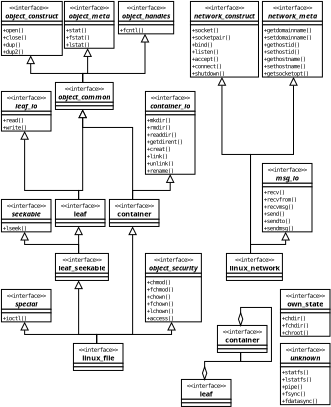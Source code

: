 <?xml version="1.0" encoding="UTF-8"?>
<dia:diagram xmlns:dia="http://www.lysator.liu.se/~alla/dia/"><dia:layer name="Background" visible="true"><dia:object type="UML - Class" version="0" id="O0"><dia:attribute name="obj_pos"><dia:point val="1,1"/></dia:attribute><dia:attribute name="obj_bb"><dia:rectangle val="0.95,0.95;7.55,7.05"/></dia:attribute><dia:attribute name="elem_corner"><dia:point val="1,1"/></dia:attribute><dia:attribute name="elem_width"><dia:real val="6.5"/></dia:attribute><dia:attribute name="elem_height"><dia:real val="6"/></dia:attribute><dia:attribute name="name"><dia:string>#object_construct#</dia:string></dia:attribute><dia:attribute name="stereotype"><dia:string>#interface#</dia:string></dia:attribute><dia:attribute name="comment"><dia:string>##</dia:string></dia:attribute><dia:attribute name="abstract"><dia:boolean val="true"/></dia:attribute><dia:attribute name="suppress_attributes"><dia:boolean val="false"/></dia:attribute><dia:attribute name="suppress_operations"><dia:boolean val="false"/></dia:attribute><dia:attribute name="visible_attributes"><dia:boolean val="true"/></dia:attribute><dia:attribute name="visible_operations"><dia:boolean val="true"/></dia:attribute><dia:attribute name="visible_comments"><dia:boolean val="false"/></dia:attribute><dia:attribute name="foreground_color"><dia:color val="#000000"/></dia:attribute><dia:attribute name="background_color"><dia:color val="#ffffff"/></dia:attribute><dia:attribute name="normal_font"><dia:font family="monospace" style="0" name="Courier"/></dia:attribute><dia:attribute name="abstract_font"><dia:font family="monospace" style="88" name="Courier"/></dia:attribute><dia:attribute name="polymorphic_font"><dia:font family="monospace" style="8" name="Courier"/></dia:attribute><dia:attribute name="classname_font"><dia:font family="sans" style="80" name="Courier"/></dia:attribute><dia:attribute name="abstract_classname_font"><dia:font family="sans" style="88" name="Courier"/></dia:attribute><dia:attribute name="comment_font"><dia:font family="sans" style="8" name="Courier"/></dia:attribute><dia:attribute name="font_height"><dia:real val="0.8"/></dia:attribute><dia:attribute name="polymorphic_font_height"><dia:real val="0.8"/></dia:attribute><dia:attribute name="abstract_font_height"><dia:real val="0.8"/></dia:attribute><dia:attribute name="classname_font_height"><dia:real val="1"/></dia:attribute><dia:attribute name="abstract_classname_font_height"><dia:real val="1"/></dia:attribute><dia:attribute name="comment_font_height"><dia:real val="1"/></dia:attribute><dia:attribute name="attributes"/><dia:attribute name="operations"><dia:composite type="umloperation"><dia:attribute name="name"><dia:string>#open#</dia:string></dia:attribute><dia:attribute name="stereotype"><dia:string>##</dia:string></dia:attribute><dia:attribute name="type"><dia:string>##</dia:string></dia:attribute><dia:attribute name="visibility"><dia:enum val="0"/></dia:attribute><dia:attribute name="comment"><dia:string>##</dia:string></dia:attribute><dia:attribute name="abstract"><dia:boolean val="false"/></dia:attribute><dia:attribute name="inheritance_type"><dia:enum val="2"/></dia:attribute><dia:attribute name="query"><dia:boolean val="false"/></dia:attribute><dia:attribute name="class_scope"><dia:boolean val="false"/></dia:attribute><dia:attribute name="parameters"/></dia:composite><dia:composite type="umloperation"><dia:attribute name="name"><dia:string>#close#</dia:string></dia:attribute><dia:attribute name="stereotype"><dia:string>##</dia:string></dia:attribute><dia:attribute name="type"><dia:string>##</dia:string></dia:attribute><dia:attribute name="visibility"><dia:enum val="0"/></dia:attribute><dia:attribute name="comment"><dia:string>##</dia:string></dia:attribute><dia:attribute name="abstract"><dia:boolean val="false"/></dia:attribute><dia:attribute name="inheritance_type"><dia:enum val="2"/></dia:attribute><dia:attribute name="query"><dia:boolean val="false"/></dia:attribute><dia:attribute name="class_scope"><dia:boolean val="false"/></dia:attribute><dia:attribute name="parameters"/></dia:composite><dia:composite type="umloperation"><dia:attribute name="name"><dia:string>#dup#</dia:string></dia:attribute><dia:attribute name="stereotype"><dia:string>##</dia:string></dia:attribute><dia:attribute name="type"><dia:string>##</dia:string></dia:attribute><dia:attribute name="visibility"><dia:enum val="0"/></dia:attribute><dia:attribute name="comment"><dia:string>##</dia:string></dia:attribute><dia:attribute name="abstract"><dia:boolean val="false"/></dia:attribute><dia:attribute name="inheritance_type"><dia:enum val="2"/></dia:attribute><dia:attribute name="query"><dia:boolean val="false"/></dia:attribute><dia:attribute name="class_scope"><dia:boolean val="false"/></dia:attribute><dia:attribute name="parameters"/></dia:composite><dia:composite type="umloperation"><dia:attribute name="name"><dia:string>#dup2#</dia:string></dia:attribute><dia:attribute name="stereotype"><dia:string>##</dia:string></dia:attribute><dia:attribute name="type"><dia:string>##</dia:string></dia:attribute><dia:attribute name="visibility"><dia:enum val="0"/></dia:attribute><dia:attribute name="comment"><dia:string>##</dia:string></dia:attribute><dia:attribute name="abstract"><dia:boolean val="false"/></dia:attribute><dia:attribute name="inheritance_type"><dia:enum val="2"/></dia:attribute><dia:attribute name="query"><dia:boolean val="false"/></dia:attribute><dia:attribute name="class_scope"><dia:boolean val="false"/></dia:attribute><dia:attribute name="parameters"/></dia:composite></dia:attribute><dia:attribute name="template"><dia:boolean val="false"/></dia:attribute><dia:attribute name="templates"/></dia:object><dia:object type="UML - Class" version="0" id="O1"><dia:attribute name="obj_pos"><dia:point val="8,1"/></dia:attribute><dia:attribute name="obj_bb"><dia:rectangle val="7.95,0.95;13.2,6.25"/></dia:attribute><dia:attribute name="elem_corner"><dia:point val="8,1"/></dia:attribute><dia:attribute name="elem_width"><dia:real val="5.15"/></dia:attribute><dia:attribute name="elem_height"><dia:real val="5.2"/></dia:attribute><dia:attribute name="name"><dia:string>#object_meta#</dia:string></dia:attribute><dia:attribute name="stereotype"><dia:string>#interface#</dia:string></dia:attribute><dia:attribute name="comment"><dia:string>##</dia:string></dia:attribute><dia:attribute name="abstract"><dia:boolean val="true"/></dia:attribute><dia:attribute name="suppress_attributes"><dia:boolean val="false"/></dia:attribute><dia:attribute name="suppress_operations"><dia:boolean val="false"/></dia:attribute><dia:attribute name="visible_attributes"><dia:boolean val="true"/></dia:attribute><dia:attribute name="visible_operations"><dia:boolean val="true"/></dia:attribute><dia:attribute name="visible_comments"><dia:boolean val="false"/></dia:attribute><dia:attribute name="foreground_color"><dia:color val="#000000"/></dia:attribute><dia:attribute name="background_color"><dia:color val="#ffffff"/></dia:attribute><dia:attribute name="normal_font"><dia:font family="monospace" style="0" name="Courier"/></dia:attribute><dia:attribute name="abstract_font"><dia:font family="monospace" style="88" name="Courier"/></dia:attribute><dia:attribute name="polymorphic_font"><dia:font family="monospace" style="8" name="Courier"/></dia:attribute><dia:attribute name="classname_font"><dia:font family="sans" style="80" name="Courier"/></dia:attribute><dia:attribute name="abstract_classname_font"><dia:font family="sans" style="88" name="Courier"/></dia:attribute><dia:attribute name="comment_font"><dia:font family="sans" style="8" name="Courier"/></dia:attribute><dia:attribute name="font_height"><dia:real val="0.8"/></dia:attribute><dia:attribute name="polymorphic_font_height"><dia:real val="0.8"/></dia:attribute><dia:attribute name="abstract_font_height"><dia:real val="0.8"/></dia:attribute><dia:attribute name="classname_font_height"><dia:real val="1"/></dia:attribute><dia:attribute name="abstract_classname_font_height"><dia:real val="1"/></dia:attribute><dia:attribute name="comment_font_height"><dia:real val="1"/></dia:attribute><dia:attribute name="attributes"/><dia:attribute name="operations"><dia:composite type="umloperation"><dia:attribute name="name"><dia:string>#stat#</dia:string></dia:attribute><dia:attribute name="stereotype"><dia:string>##</dia:string></dia:attribute><dia:attribute name="type"><dia:string>##</dia:string></dia:attribute><dia:attribute name="visibility"><dia:enum val="0"/></dia:attribute><dia:attribute name="comment"><dia:string>##</dia:string></dia:attribute><dia:attribute name="abstract"><dia:boolean val="false"/></dia:attribute><dia:attribute name="inheritance_type"><dia:enum val="2"/></dia:attribute><dia:attribute name="query"><dia:boolean val="false"/></dia:attribute><dia:attribute name="class_scope"><dia:boolean val="false"/></dia:attribute><dia:attribute name="parameters"/></dia:composite><dia:composite type="umloperation"><dia:attribute name="name"><dia:string>#fstat#</dia:string></dia:attribute><dia:attribute name="stereotype"><dia:string>##</dia:string></dia:attribute><dia:attribute name="type"><dia:string>##</dia:string></dia:attribute><dia:attribute name="visibility"><dia:enum val="0"/></dia:attribute><dia:attribute name="comment"><dia:string>##</dia:string></dia:attribute><dia:attribute name="abstract"><dia:boolean val="false"/></dia:attribute><dia:attribute name="inheritance_type"><dia:enum val="2"/></dia:attribute><dia:attribute name="query"><dia:boolean val="false"/></dia:attribute><dia:attribute name="class_scope"><dia:boolean val="false"/></dia:attribute><dia:attribute name="parameters"/></dia:composite><dia:composite type="umloperation"><dia:attribute name="name"><dia:string>#lstat#</dia:string></dia:attribute><dia:attribute name="stereotype"><dia:string>##</dia:string></dia:attribute><dia:attribute name="type"><dia:string>##</dia:string></dia:attribute><dia:attribute name="visibility"><dia:enum val="0"/></dia:attribute><dia:attribute name="comment"><dia:string>##</dia:string></dia:attribute><dia:attribute name="abstract"><dia:boolean val="false"/></dia:attribute><dia:attribute name="inheritance_type"><dia:enum val="2"/></dia:attribute><dia:attribute name="query"><dia:boolean val="false"/></dia:attribute><dia:attribute name="class_scope"><dia:boolean val="false"/></dia:attribute><dia:attribute name="parameters"/></dia:composite></dia:attribute><dia:attribute name="template"><dia:boolean val="false"/></dia:attribute><dia:attribute name="templates"/></dia:object><dia:object type="UML - Class" version="0" id="O2"><dia:attribute name="obj_pos"><dia:point val="14,1"/></dia:attribute><dia:attribute name="obj_bb"><dia:rectangle val="13.95,0.95;19.95,4.65"/></dia:attribute><dia:attribute name="elem_corner"><dia:point val="14,1"/></dia:attribute><dia:attribute name="elem_width"><dia:real val="5.9"/></dia:attribute><dia:attribute name="elem_height"><dia:real val="3.6"/></dia:attribute><dia:attribute name="name"><dia:string>#object_handles#</dia:string></dia:attribute><dia:attribute name="stereotype"><dia:string>#interface#</dia:string></dia:attribute><dia:attribute name="comment"><dia:string>##</dia:string></dia:attribute><dia:attribute name="abstract"><dia:boolean val="true"/></dia:attribute><dia:attribute name="suppress_attributes"><dia:boolean val="false"/></dia:attribute><dia:attribute name="suppress_operations"><dia:boolean val="false"/></dia:attribute><dia:attribute name="visible_attributes"><dia:boolean val="true"/></dia:attribute><dia:attribute name="visible_operations"><dia:boolean val="true"/></dia:attribute><dia:attribute name="visible_comments"><dia:boolean val="false"/></dia:attribute><dia:attribute name="foreground_color"><dia:color val="#000000"/></dia:attribute><dia:attribute name="background_color"><dia:color val="#ffffff"/></dia:attribute><dia:attribute name="normal_font"><dia:font family="monospace" style="0" name="Courier"/></dia:attribute><dia:attribute name="abstract_font"><dia:font family="monospace" style="88" name="Courier"/></dia:attribute><dia:attribute name="polymorphic_font"><dia:font family="monospace" style="8" name="Courier"/></dia:attribute><dia:attribute name="classname_font"><dia:font family="sans" style="80" name="Courier"/></dia:attribute><dia:attribute name="abstract_classname_font"><dia:font family="sans" style="88" name="Courier"/></dia:attribute><dia:attribute name="comment_font"><dia:font family="sans" style="8" name="Courier"/></dia:attribute><dia:attribute name="font_height"><dia:real val="0.8"/></dia:attribute><dia:attribute name="polymorphic_font_height"><dia:real val="0.8"/></dia:attribute><dia:attribute name="abstract_font_height"><dia:real val="0.8"/></dia:attribute><dia:attribute name="classname_font_height"><dia:real val="1"/></dia:attribute><dia:attribute name="abstract_classname_font_height"><dia:real val="1"/></dia:attribute><dia:attribute name="comment_font_height"><dia:real val="1"/></dia:attribute><dia:attribute name="attributes"/><dia:attribute name="operations"><dia:composite type="umloperation"><dia:attribute name="name"><dia:string>#fcntl#</dia:string></dia:attribute><dia:attribute name="stereotype"><dia:string>##</dia:string></dia:attribute><dia:attribute name="type"><dia:string>##</dia:string></dia:attribute><dia:attribute name="visibility"><dia:enum val="0"/></dia:attribute><dia:attribute name="comment"><dia:string>##</dia:string></dia:attribute><dia:attribute name="abstract"><dia:boolean val="false"/></dia:attribute><dia:attribute name="inheritance_type"><dia:enum val="2"/></dia:attribute><dia:attribute name="query"><dia:boolean val="false"/></dia:attribute><dia:attribute name="class_scope"><dia:boolean val="false"/></dia:attribute><dia:attribute name="parameters"/></dia:composite></dia:attribute><dia:attribute name="template"><dia:boolean val="false"/></dia:attribute><dia:attribute name="templates"/></dia:object><dia:object type="UML - Class" version="0" id="O3"><dia:attribute name="obj_pos"><dia:point val="1,33"/></dia:attribute><dia:attribute name="obj_bb"><dia:rectangle val="0.95,32.95;6.2,36.65"/></dia:attribute><dia:attribute name="elem_corner"><dia:point val="1,33"/></dia:attribute><dia:attribute name="elem_width"><dia:real val="5.15"/></dia:attribute><dia:attribute name="elem_height"><dia:real val="3.6"/></dia:attribute><dia:attribute name="name"><dia:string>#special#</dia:string></dia:attribute><dia:attribute name="stereotype"><dia:string>#interface#</dia:string></dia:attribute><dia:attribute name="comment"><dia:string>##</dia:string></dia:attribute><dia:attribute name="abstract"><dia:boolean val="true"/></dia:attribute><dia:attribute name="suppress_attributes"><dia:boolean val="false"/></dia:attribute><dia:attribute name="suppress_operations"><dia:boolean val="false"/></dia:attribute><dia:attribute name="visible_attributes"><dia:boolean val="true"/></dia:attribute><dia:attribute name="visible_operations"><dia:boolean val="true"/></dia:attribute><dia:attribute name="visible_comments"><dia:boolean val="false"/></dia:attribute><dia:attribute name="foreground_color"><dia:color val="#000000"/></dia:attribute><dia:attribute name="background_color"><dia:color val="#ffffff"/></dia:attribute><dia:attribute name="normal_font"><dia:font family="monospace" style="0" name="Courier"/></dia:attribute><dia:attribute name="abstract_font"><dia:font family="monospace" style="88" name="Courier"/></dia:attribute><dia:attribute name="polymorphic_font"><dia:font family="monospace" style="8" name="Courier"/></dia:attribute><dia:attribute name="classname_font"><dia:font family="sans" style="80" name="Courier"/></dia:attribute><dia:attribute name="abstract_classname_font"><dia:font family="sans" style="88" name="Courier"/></dia:attribute><dia:attribute name="comment_font"><dia:font family="sans" style="8" name="Courier"/></dia:attribute><dia:attribute name="font_height"><dia:real val="0.8"/></dia:attribute><dia:attribute name="polymorphic_font_height"><dia:real val="0.8"/></dia:attribute><dia:attribute name="abstract_font_height"><dia:real val="0.8"/></dia:attribute><dia:attribute name="classname_font_height"><dia:real val="1"/></dia:attribute><dia:attribute name="abstract_classname_font_height"><dia:real val="1"/></dia:attribute><dia:attribute name="comment_font_height"><dia:real val="1"/></dia:attribute><dia:attribute name="attributes"/><dia:attribute name="operations"><dia:composite type="umloperation"><dia:attribute name="name"><dia:string>#ioctl#</dia:string></dia:attribute><dia:attribute name="stereotype"><dia:string>##</dia:string></dia:attribute><dia:attribute name="type"><dia:string>##</dia:string></dia:attribute><dia:attribute name="visibility"><dia:enum val="0"/></dia:attribute><dia:attribute name="comment"><dia:string>##</dia:string></dia:attribute><dia:attribute name="abstract"><dia:boolean val="false"/></dia:attribute><dia:attribute name="inheritance_type"><dia:enum val="2"/></dia:attribute><dia:attribute name="query"><dia:boolean val="false"/></dia:attribute><dia:attribute name="class_scope"><dia:boolean val="false"/></dia:attribute><dia:attribute name="parameters"/></dia:composite></dia:attribute><dia:attribute name="template"><dia:boolean val="false"/></dia:attribute><dia:attribute name="templates"/></dia:object><dia:object type="UML - Class" version="0" id="O4"><dia:attribute name="obj_pos"><dia:point val="1,11"/></dia:attribute><dia:attribute name="obj_bb"><dia:rectangle val="0.95,10.95;6.2,15.45"/></dia:attribute><dia:attribute name="elem_corner"><dia:point val="1,11"/></dia:attribute><dia:attribute name="elem_width"><dia:real val="5.15"/></dia:attribute><dia:attribute name="elem_height"><dia:real val="4.4"/></dia:attribute><dia:attribute name="name"><dia:string>#leaf_io#</dia:string></dia:attribute><dia:attribute name="stereotype"><dia:string>#interface#</dia:string></dia:attribute><dia:attribute name="comment"><dia:string>##</dia:string></dia:attribute><dia:attribute name="abstract"><dia:boolean val="true"/></dia:attribute><dia:attribute name="suppress_attributes"><dia:boolean val="false"/></dia:attribute><dia:attribute name="suppress_operations"><dia:boolean val="false"/></dia:attribute><dia:attribute name="visible_attributes"><dia:boolean val="true"/></dia:attribute><dia:attribute name="visible_operations"><dia:boolean val="true"/></dia:attribute><dia:attribute name="visible_comments"><dia:boolean val="false"/></dia:attribute><dia:attribute name="foreground_color"><dia:color val="#000000"/></dia:attribute><dia:attribute name="background_color"><dia:color val="#ffffff"/></dia:attribute><dia:attribute name="normal_font"><dia:font family="monospace" style="0" name="Courier"/></dia:attribute><dia:attribute name="abstract_font"><dia:font family="monospace" style="88" name="Courier"/></dia:attribute><dia:attribute name="polymorphic_font"><dia:font family="monospace" style="8" name="Courier"/></dia:attribute><dia:attribute name="classname_font"><dia:font family="sans" style="80" name="Courier"/></dia:attribute><dia:attribute name="abstract_classname_font"><dia:font family="sans" style="88" name="Courier"/></dia:attribute><dia:attribute name="comment_font"><dia:font family="sans" style="8" name="Courier"/></dia:attribute><dia:attribute name="font_height"><dia:real val="0.8"/></dia:attribute><dia:attribute name="polymorphic_font_height"><dia:real val="0.8"/></dia:attribute><dia:attribute name="abstract_font_height"><dia:real val="0.8"/></dia:attribute><dia:attribute name="classname_font_height"><dia:real val="1"/></dia:attribute><dia:attribute name="abstract_classname_font_height"><dia:real val="1"/></dia:attribute><dia:attribute name="comment_font_height"><dia:real val="1"/></dia:attribute><dia:attribute name="attributes"/><dia:attribute name="operations"><dia:composite type="umloperation"><dia:attribute name="name"><dia:string>#read#</dia:string></dia:attribute><dia:attribute name="stereotype"><dia:string>##</dia:string></dia:attribute><dia:attribute name="type"><dia:string>##</dia:string></dia:attribute><dia:attribute name="visibility"><dia:enum val="0"/></dia:attribute><dia:attribute name="comment"><dia:string>##</dia:string></dia:attribute><dia:attribute name="abstract"><dia:boolean val="false"/></dia:attribute><dia:attribute name="inheritance_type"><dia:enum val="2"/></dia:attribute><dia:attribute name="query"><dia:boolean val="false"/></dia:attribute><dia:attribute name="class_scope"><dia:boolean val="false"/></dia:attribute><dia:attribute name="parameters"/></dia:composite><dia:composite type="umloperation"><dia:attribute name="name"><dia:string>#write#</dia:string></dia:attribute><dia:attribute name="stereotype"><dia:string>##</dia:string></dia:attribute><dia:attribute name="type"><dia:string>##</dia:string></dia:attribute><dia:attribute name="visibility"><dia:enum val="0"/></dia:attribute><dia:attribute name="comment"><dia:string>##</dia:string></dia:attribute><dia:attribute name="abstract"><dia:boolean val="false"/></dia:attribute><dia:attribute name="inheritance_type"><dia:enum val="2"/></dia:attribute><dia:attribute name="query"><dia:boolean val="false"/></dia:attribute><dia:attribute name="class_scope"><dia:boolean val="false"/></dia:attribute><dia:attribute name="parameters"/></dia:composite></dia:attribute><dia:attribute name="template"><dia:boolean val="false"/></dia:attribute><dia:attribute name="templates"/></dia:object><dia:object type="UML - Class" version="0" id="O5"><dia:attribute name="obj_pos"><dia:point val="9,39"/></dia:attribute><dia:attribute name="obj_bb"><dia:rectangle val="8.95,38.95;14.2,42.05"/></dia:attribute><dia:attribute name="elem_corner"><dia:point val="9,39"/></dia:attribute><dia:attribute name="elem_width"><dia:real val="5.15"/></dia:attribute><dia:attribute name="elem_height"><dia:real val="3"/></dia:attribute><dia:attribute name="name"><dia:string>#linux_file#</dia:string></dia:attribute><dia:attribute name="stereotype"><dia:string>#interface#</dia:string></dia:attribute><dia:attribute name="comment"><dia:string>##</dia:string></dia:attribute><dia:attribute name="abstract"><dia:boolean val="false"/></dia:attribute><dia:attribute name="suppress_attributes"><dia:boolean val="false"/></dia:attribute><dia:attribute name="suppress_operations"><dia:boolean val="false"/></dia:attribute><dia:attribute name="visible_attributes"><dia:boolean val="true"/></dia:attribute><dia:attribute name="visible_operations"><dia:boolean val="true"/></dia:attribute><dia:attribute name="visible_comments"><dia:boolean val="false"/></dia:attribute><dia:attribute name="foreground_color"><dia:color val="#000000"/></dia:attribute><dia:attribute name="background_color"><dia:color val="#ffffff"/></dia:attribute><dia:attribute name="normal_font"><dia:font family="monospace" style="0" name="Courier"/></dia:attribute><dia:attribute name="abstract_font"><dia:font family="monospace" style="88" name="Courier"/></dia:attribute><dia:attribute name="polymorphic_font"><dia:font family="monospace" style="8" name="Courier"/></dia:attribute><dia:attribute name="classname_font"><dia:font family="sans" style="80" name="Courier"/></dia:attribute><dia:attribute name="abstract_classname_font"><dia:font family="sans" style="88" name="Courier"/></dia:attribute><dia:attribute name="comment_font"><dia:font family="sans" style="8" name="Courier"/></dia:attribute><dia:attribute name="font_height"><dia:real val="0.8"/></dia:attribute><dia:attribute name="polymorphic_font_height"><dia:real val="0.8"/></dia:attribute><dia:attribute name="abstract_font_height"><dia:real val="0.8"/></dia:attribute><dia:attribute name="classname_font_height"><dia:real val="1"/></dia:attribute><dia:attribute name="abstract_classname_font_height"><dia:real val="1"/></dia:attribute><dia:attribute name="comment_font_height"><dia:real val="1"/></dia:attribute><dia:attribute name="attributes"/><dia:attribute name="operations"/><dia:attribute name="template"><dia:boolean val="false"/></dia:attribute><dia:attribute name="templates"/></dia:object><dia:object type="UML - Generalization" version="0" id="O6"><dia:attribute name="obj_pos"><dia:point val="4.25,7"/></dia:attribute><dia:attribute name="obj_bb"><dia:rectangle val="3.4,6.95;10.075,10.05"/></dia:attribute><dia:attribute name="orth_points"><dia:point val="4.25,7"/><dia:point val="4.25,9"/><dia:point val="10.025,9"/><dia:point val="10.025,10"/></dia:attribute><dia:attribute name="orth_orient"><dia:enum val="1"/><dia:enum val="0"/><dia:enum val="1"/></dia:attribute><dia:attribute name="name"><dia:string>##</dia:string></dia:attribute><dia:attribute name="stereotype"><dia:string>##</dia:string></dia:attribute><dia:connections><dia:connection handle="0" to="O0" connection="6"/><dia:connection handle="1" to="O16" connection="1"/></dia:connections></dia:object><dia:object type="UML - Generalization" version="0" id="O7"><dia:attribute name="obj_pos"><dia:point val="10.575,6.2"/></dia:attribute><dia:attribute name="obj_bb"><dia:rectangle val="9.725,6.15;11.425,10.05"/></dia:attribute><dia:attribute name="orth_points"><dia:point val="10.575,6.2"/><dia:point val="10.575,9"/><dia:point val="10.025,9"/><dia:point val="10.025,10"/></dia:attribute><dia:attribute name="orth_orient"><dia:enum val="1"/><dia:enum val="0"/><dia:enum val="1"/></dia:attribute><dia:attribute name="name"><dia:string>##</dia:string></dia:attribute><dia:attribute name="stereotype"><dia:string>##</dia:string></dia:attribute><dia:connections><dia:connection handle="0" to="O1" connection="6"/><dia:connection handle="1" to="O16" connection="1"/></dia:connections></dia:object><dia:object type="UML - Generalization" version="0" id="O8"><dia:attribute name="obj_pos"><dia:point val="3.575,15.4"/></dia:attribute><dia:attribute name="obj_bb"><dia:rectangle val="2.725,15.35;9.625,23.05"/></dia:attribute><dia:attribute name="orth_points"><dia:point val="3.575,15.4"/><dia:point val="3.575,22"/><dia:point val="9.575,22"/><dia:point val="9.575,23"/></dia:attribute><dia:attribute name="orth_orient"><dia:enum val="1"/><dia:enum val="0"/><dia:enum val="1"/></dia:attribute><dia:attribute name="name"><dia:string>##</dia:string></dia:attribute><dia:attribute name="stereotype"><dia:string>##</dia:string></dia:attribute><dia:connections><dia:connection handle="0" to="O4" connection="6"/><dia:connection handle="1" to="O12" connection="1"/></dia:connections></dia:object><dia:object type="UML - Generalization" version="0" id="O9"><dia:attribute name="obj_pos"><dia:point val="16.95,4.6"/></dia:attribute><dia:attribute name="obj_bb"><dia:rectangle val="9.975,4.55;17.8,10.05"/></dia:attribute><dia:attribute name="orth_points"><dia:point val="16.95,4.6"/><dia:point val="16.95,9"/><dia:point val="10.025,9"/><dia:point val="10.025,10"/></dia:attribute><dia:attribute name="orth_orient"><dia:enum val="1"/><dia:enum val="0"/><dia:enum val="1"/></dia:attribute><dia:attribute name="name"><dia:string>##</dia:string></dia:attribute><dia:attribute name="stereotype"><dia:string>##</dia:string></dia:attribute><dia:connections><dia:connection handle="0" to="O2" connection="6"/><dia:connection handle="1" to="O16" connection="1"/></dia:connections></dia:object><dia:object type="UML - Class" version="0" id="O10"><dia:attribute name="obj_pos"><dia:point val="17,11"/></dia:attribute><dia:attribute name="obj_bb"><dia:rectangle val="16.95,10.95;22.55,20.25"/></dia:attribute><dia:attribute name="elem_corner"><dia:point val="17,11"/></dia:attribute><dia:attribute name="elem_width"><dia:real val="5.5"/></dia:attribute><dia:attribute name="elem_height"><dia:real val="9.2"/></dia:attribute><dia:attribute name="name"><dia:string>#container_io#</dia:string></dia:attribute><dia:attribute name="stereotype"><dia:string>#interface#</dia:string></dia:attribute><dia:attribute name="comment"><dia:string>##</dia:string></dia:attribute><dia:attribute name="abstract"><dia:boolean val="true"/></dia:attribute><dia:attribute name="suppress_attributes"><dia:boolean val="false"/></dia:attribute><dia:attribute name="suppress_operations"><dia:boolean val="false"/></dia:attribute><dia:attribute name="visible_attributes"><dia:boolean val="true"/></dia:attribute><dia:attribute name="visible_operations"><dia:boolean val="true"/></dia:attribute><dia:attribute name="visible_comments"><dia:boolean val="false"/></dia:attribute><dia:attribute name="foreground_color"><dia:color val="#000000"/></dia:attribute><dia:attribute name="background_color"><dia:color val="#ffffff"/></dia:attribute><dia:attribute name="normal_font"><dia:font family="monospace" style="0" name="Courier"/></dia:attribute><dia:attribute name="abstract_font"><dia:font family="monospace" style="88" name="Courier"/></dia:attribute><dia:attribute name="polymorphic_font"><dia:font family="monospace" style="8" name="Courier"/></dia:attribute><dia:attribute name="classname_font"><dia:font family="sans" style="80" name="Courier"/></dia:attribute><dia:attribute name="abstract_classname_font"><dia:font family="sans" style="88" name="Courier"/></dia:attribute><dia:attribute name="comment_font"><dia:font family="sans" style="8" name="Courier"/></dia:attribute><dia:attribute name="font_height"><dia:real val="0.8"/></dia:attribute><dia:attribute name="polymorphic_font_height"><dia:real val="0.8"/></dia:attribute><dia:attribute name="abstract_font_height"><dia:real val="0.8"/></dia:attribute><dia:attribute name="classname_font_height"><dia:real val="1"/></dia:attribute><dia:attribute name="abstract_classname_font_height"><dia:real val="1"/></dia:attribute><dia:attribute name="comment_font_height"><dia:real val="1"/></dia:attribute><dia:attribute name="attributes"/><dia:attribute name="operations"><dia:composite type="umloperation"><dia:attribute name="name"><dia:string>#mkdir#</dia:string></dia:attribute><dia:attribute name="stereotype"><dia:string>##</dia:string></dia:attribute><dia:attribute name="type"><dia:string>##</dia:string></dia:attribute><dia:attribute name="visibility"><dia:enum val="0"/></dia:attribute><dia:attribute name="comment"><dia:string>##</dia:string></dia:attribute><dia:attribute name="abstract"><dia:boolean val="false"/></dia:attribute><dia:attribute name="inheritance_type"><dia:enum val="2"/></dia:attribute><dia:attribute name="query"><dia:boolean val="false"/></dia:attribute><dia:attribute name="class_scope"><dia:boolean val="false"/></dia:attribute><dia:attribute name="parameters"/></dia:composite><dia:composite type="umloperation"><dia:attribute name="name"><dia:string>#rmdir#</dia:string></dia:attribute><dia:attribute name="stereotype"><dia:string>##</dia:string></dia:attribute><dia:attribute name="type"><dia:string>##</dia:string></dia:attribute><dia:attribute name="visibility"><dia:enum val="0"/></dia:attribute><dia:attribute name="comment"><dia:string>##</dia:string></dia:attribute><dia:attribute name="abstract"><dia:boolean val="false"/></dia:attribute><dia:attribute name="inheritance_type"><dia:enum val="2"/></dia:attribute><dia:attribute name="query"><dia:boolean val="false"/></dia:attribute><dia:attribute name="class_scope"><dia:boolean val="false"/></dia:attribute><dia:attribute name="parameters"/></dia:composite><dia:composite type="umloperation"><dia:attribute name="name"><dia:string>#readdir#</dia:string></dia:attribute><dia:attribute name="stereotype"><dia:string>##</dia:string></dia:attribute><dia:attribute name="type"><dia:string>##</dia:string></dia:attribute><dia:attribute name="visibility"><dia:enum val="0"/></dia:attribute><dia:attribute name="comment"><dia:string>##</dia:string></dia:attribute><dia:attribute name="abstract"><dia:boolean val="false"/></dia:attribute><dia:attribute name="inheritance_type"><dia:enum val="2"/></dia:attribute><dia:attribute name="query"><dia:boolean val="false"/></dia:attribute><dia:attribute name="class_scope"><dia:boolean val="false"/></dia:attribute><dia:attribute name="parameters"/></dia:composite><dia:composite type="umloperation"><dia:attribute name="name"><dia:string>#getdirent#</dia:string></dia:attribute><dia:attribute name="stereotype"><dia:string>##</dia:string></dia:attribute><dia:attribute name="type"><dia:string>##</dia:string></dia:attribute><dia:attribute name="visibility"><dia:enum val="0"/></dia:attribute><dia:attribute name="comment"><dia:string>##</dia:string></dia:attribute><dia:attribute name="abstract"><dia:boolean val="false"/></dia:attribute><dia:attribute name="inheritance_type"><dia:enum val="2"/></dia:attribute><dia:attribute name="query"><dia:boolean val="false"/></dia:attribute><dia:attribute name="class_scope"><dia:boolean val="false"/></dia:attribute><dia:attribute name="parameters"/></dia:composite><dia:composite type="umloperation"><dia:attribute name="name"><dia:string>#creat#</dia:string></dia:attribute><dia:attribute name="stereotype"><dia:string>##</dia:string></dia:attribute><dia:attribute name="type"><dia:string>##</dia:string></dia:attribute><dia:attribute name="visibility"><dia:enum val="0"/></dia:attribute><dia:attribute name="comment"><dia:string>##</dia:string></dia:attribute><dia:attribute name="abstract"><dia:boolean val="false"/></dia:attribute><dia:attribute name="inheritance_type"><dia:enum val="2"/></dia:attribute><dia:attribute name="query"><dia:boolean val="false"/></dia:attribute><dia:attribute name="class_scope"><dia:boolean val="false"/></dia:attribute><dia:attribute name="parameters"/></dia:composite><dia:composite type="umloperation"><dia:attribute name="name"><dia:string>#link#</dia:string></dia:attribute><dia:attribute name="stereotype"><dia:string>##</dia:string></dia:attribute><dia:attribute name="type"><dia:string>##</dia:string></dia:attribute><dia:attribute name="visibility"><dia:enum val="0"/></dia:attribute><dia:attribute name="comment"><dia:string>##</dia:string></dia:attribute><dia:attribute name="abstract"><dia:boolean val="false"/></dia:attribute><dia:attribute name="inheritance_type"><dia:enum val="2"/></dia:attribute><dia:attribute name="query"><dia:boolean val="false"/></dia:attribute><dia:attribute name="class_scope"><dia:boolean val="false"/></dia:attribute><dia:attribute name="parameters"/></dia:composite><dia:composite type="umloperation"><dia:attribute name="name"><dia:string>#unlink#</dia:string></dia:attribute><dia:attribute name="stereotype"><dia:string>##</dia:string></dia:attribute><dia:attribute name="type"><dia:string>##</dia:string></dia:attribute><dia:attribute name="visibility"><dia:enum val="0"/></dia:attribute><dia:attribute name="comment"><dia:string>##</dia:string></dia:attribute><dia:attribute name="abstract"><dia:boolean val="false"/></dia:attribute><dia:attribute name="inheritance_type"><dia:enum val="2"/></dia:attribute><dia:attribute name="query"><dia:boolean val="false"/></dia:attribute><dia:attribute name="class_scope"><dia:boolean val="false"/></dia:attribute><dia:attribute name="parameters"/></dia:composite><dia:composite type="umloperation"><dia:attribute name="name"><dia:string>#rename#</dia:string></dia:attribute><dia:attribute name="stereotype"><dia:string>##</dia:string></dia:attribute><dia:attribute name="type"><dia:string>##</dia:string></dia:attribute><dia:attribute name="visibility"><dia:enum val="0"/></dia:attribute><dia:attribute name="comment"><dia:string>##</dia:string></dia:attribute><dia:attribute name="abstract"><dia:boolean val="false"/></dia:attribute><dia:attribute name="inheritance_type"><dia:enum val="2"/></dia:attribute><dia:attribute name="query"><dia:boolean val="false"/></dia:attribute><dia:attribute name="class_scope"><dia:boolean val="false"/></dia:attribute><dia:attribute name="parameters"/></dia:composite></dia:attribute><dia:attribute name="template"><dia:boolean val="false"/></dia:attribute><dia:attribute name="templates"/></dia:object><dia:object type="UML - Generalization" version="0" id="O11"><dia:attribute name="obj_pos"><dia:point val="19.75,20.2"/></dia:attribute><dia:attribute name="obj_bb"><dia:rectangle val="15.525,20.15;20.6,23.05"/></dia:attribute><dia:attribute name="orth_points"><dia:point val="19.75,20.2"/><dia:point val="19.75,22"/><dia:point val="15.575,22"/><dia:point val="15.575,23"/></dia:attribute><dia:attribute name="orth_orient"><dia:enum val="1"/><dia:enum val="0"/><dia:enum val="1"/></dia:attribute><dia:attribute name="name"><dia:string>##</dia:string></dia:attribute><dia:attribute name="stereotype"><dia:string>##</dia:string></dia:attribute><dia:connections><dia:connection handle="0" to="O10" connection="6"/><dia:connection handle="1" to="O13" connection="1"/></dia:connections></dia:object><dia:object type="UML - Class" version="0" id="O12"><dia:attribute name="obj_pos"><dia:point val="7,23"/></dia:attribute><dia:attribute name="obj_bb"><dia:rectangle val="6.95,22.95;12.2,26.05"/></dia:attribute><dia:attribute name="elem_corner"><dia:point val="7,23"/></dia:attribute><dia:attribute name="elem_width"><dia:real val="5.15"/></dia:attribute><dia:attribute name="elem_height"><dia:real val="3"/></dia:attribute><dia:attribute name="name"><dia:string>#leaf#</dia:string></dia:attribute><dia:attribute name="stereotype"><dia:string>#interface#</dia:string></dia:attribute><dia:attribute name="comment"><dia:string>##</dia:string></dia:attribute><dia:attribute name="abstract"><dia:boolean val="false"/></dia:attribute><dia:attribute name="suppress_attributes"><dia:boolean val="false"/></dia:attribute><dia:attribute name="suppress_operations"><dia:boolean val="false"/></dia:attribute><dia:attribute name="visible_attributes"><dia:boolean val="true"/></dia:attribute><dia:attribute name="visible_operations"><dia:boolean val="true"/></dia:attribute><dia:attribute name="visible_comments"><dia:boolean val="false"/></dia:attribute><dia:attribute name="foreground_color"><dia:color val="#000000"/></dia:attribute><dia:attribute name="background_color"><dia:color val="#ffffff"/></dia:attribute><dia:attribute name="normal_font"><dia:font family="monospace" style="0" name="Courier"/></dia:attribute><dia:attribute name="abstract_font"><dia:font family="monospace" style="88" name="Courier"/></dia:attribute><dia:attribute name="polymorphic_font"><dia:font family="monospace" style="8" name="Courier"/></dia:attribute><dia:attribute name="classname_font"><dia:font family="sans" style="80" name="Courier"/></dia:attribute><dia:attribute name="abstract_classname_font"><dia:font family="sans" style="88" name="Courier"/></dia:attribute><dia:attribute name="comment_font"><dia:font family="sans" style="8" name="Courier"/></dia:attribute><dia:attribute name="font_height"><dia:real val="0.8"/></dia:attribute><dia:attribute name="polymorphic_font_height"><dia:real val="0.8"/></dia:attribute><dia:attribute name="abstract_font_height"><dia:real val="0.8"/></dia:attribute><dia:attribute name="classname_font_height"><dia:real val="1"/></dia:attribute><dia:attribute name="abstract_classname_font_height"><dia:real val="1"/></dia:attribute><dia:attribute name="comment_font_height"><dia:real val="1"/></dia:attribute><dia:attribute name="attributes"/><dia:attribute name="operations"/><dia:attribute name="template"><dia:boolean val="false"/></dia:attribute><dia:attribute name="templates"/></dia:object><dia:object type="UML - Class" version="0" id="O13"><dia:attribute name="obj_pos"><dia:point val="13,23"/></dia:attribute><dia:attribute name="obj_bb"><dia:rectangle val="12.95,22.95;18.2,26.05"/></dia:attribute><dia:attribute name="elem_corner"><dia:point val="13,23"/></dia:attribute><dia:attribute name="elem_width"><dia:real val="5.15"/></dia:attribute><dia:attribute name="elem_height"><dia:real val="3"/></dia:attribute><dia:attribute name="name"><dia:string>#container#</dia:string></dia:attribute><dia:attribute name="stereotype"><dia:string>#interface#</dia:string></dia:attribute><dia:attribute name="comment"><dia:string>##</dia:string></dia:attribute><dia:attribute name="abstract"><dia:boolean val="false"/></dia:attribute><dia:attribute name="suppress_attributes"><dia:boolean val="false"/></dia:attribute><dia:attribute name="suppress_operations"><dia:boolean val="false"/></dia:attribute><dia:attribute name="visible_attributes"><dia:boolean val="true"/></dia:attribute><dia:attribute name="visible_operations"><dia:boolean val="true"/></dia:attribute><dia:attribute name="visible_comments"><dia:boolean val="false"/></dia:attribute><dia:attribute name="foreground_color"><dia:color val="#000000"/></dia:attribute><dia:attribute name="background_color"><dia:color val="#ffffff"/></dia:attribute><dia:attribute name="normal_font"><dia:font family="monospace" style="0" name="Courier"/></dia:attribute><dia:attribute name="abstract_font"><dia:font family="monospace" style="88" name="Courier"/></dia:attribute><dia:attribute name="polymorphic_font"><dia:font family="monospace" style="8" name="Courier"/></dia:attribute><dia:attribute name="classname_font"><dia:font family="sans" style="80" name="Courier"/></dia:attribute><dia:attribute name="abstract_classname_font"><dia:font family="sans" style="88" name="Courier"/></dia:attribute><dia:attribute name="comment_font"><dia:font family="sans" style="8" name="Courier"/></dia:attribute><dia:attribute name="font_height"><dia:real val="0.8"/></dia:attribute><dia:attribute name="polymorphic_font_height"><dia:real val="0.8"/></dia:attribute><dia:attribute name="abstract_font_height"><dia:real val="0.8"/></dia:attribute><dia:attribute name="classname_font_height"><dia:real val="1"/></dia:attribute><dia:attribute name="abstract_classname_font_height"><dia:real val="1"/></dia:attribute><dia:attribute name="comment_font_height"><dia:real val="1"/></dia:attribute><dia:attribute name="attributes"/><dia:attribute name="operations"/><dia:attribute name="template"><dia:boolean val="false"/></dia:attribute><dia:attribute name="templates"/></dia:object><dia:object type="UML - Generalization" version="0" id="O14"><dia:attribute name="obj_pos"><dia:point val="9.575,32"/></dia:attribute><dia:attribute name="obj_bb"><dia:rectangle val="8.725,31.95;11.625,39.05"/></dia:attribute><dia:attribute name="orth_points"><dia:point val="9.575,32"/><dia:point val="9.575,38"/><dia:point val="11.575,38"/><dia:point val="11.575,39"/></dia:attribute><dia:attribute name="orth_orient"><dia:enum val="1"/><dia:enum val="0"/><dia:enum val="1"/></dia:attribute><dia:attribute name="name"><dia:string>##</dia:string></dia:attribute><dia:attribute name="stereotype"><dia:string>##</dia:string></dia:attribute><dia:connections><dia:connection handle="0" to="O24" connection="6"/><dia:connection handle="1" to="O5" connection="1"/></dia:connections></dia:object><dia:object type="UML - Generalization" version="0" id="O15"><dia:attribute name="obj_pos"><dia:point val="15.575,26"/></dia:attribute><dia:attribute name="obj_bb"><dia:rectangle val="11.525,25.95;16.425,39.05"/></dia:attribute><dia:attribute name="orth_points"><dia:point val="15.575,26"/><dia:point val="15.575,38"/><dia:point val="11.575,38"/><dia:point val="11.575,39"/></dia:attribute><dia:attribute name="orth_orient"><dia:enum val="1"/><dia:enum val="0"/><dia:enum val="1"/></dia:attribute><dia:attribute name="name"><dia:string>##</dia:string></dia:attribute><dia:attribute name="stereotype"><dia:string>##</dia:string></dia:attribute><dia:connections><dia:connection handle="0" to="O13" connection="6"/><dia:connection handle="1" to="O5" connection="1"/></dia:connections></dia:object><dia:object type="UML - Class" version="0" id="O16"><dia:attribute name="obj_pos"><dia:point val="7,10"/></dia:attribute><dia:attribute name="obj_bb"><dia:rectangle val="6.95,9.95;13.25,13.05"/></dia:attribute><dia:attribute name="elem_corner"><dia:point val="7,10"/></dia:attribute><dia:attribute name="elem_width"><dia:real val="6.2"/></dia:attribute><dia:attribute name="elem_height"><dia:real val="3"/></dia:attribute><dia:attribute name="name"><dia:string>#object_common#</dia:string></dia:attribute><dia:attribute name="stereotype"><dia:string>#interface#</dia:string></dia:attribute><dia:attribute name="comment"><dia:string>##</dia:string></dia:attribute><dia:attribute name="abstract"><dia:boolean val="true"/></dia:attribute><dia:attribute name="suppress_attributes"><dia:boolean val="false"/></dia:attribute><dia:attribute name="suppress_operations"><dia:boolean val="false"/></dia:attribute><dia:attribute name="visible_attributes"><dia:boolean val="true"/></dia:attribute><dia:attribute name="visible_operations"><dia:boolean val="true"/></dia:attribute><dia:attribute name="visible_comments"><dia:boolean val="false"/></dia:attribute><dia:attribute name="foreground_color"><dia:color val="#000000"/></dia:attribute><dia:attribute name="background_color"><dia:color val="#ffffff"/></dia:attribute><dia:attribute name="normal_font"><dia:font family="monospace" style="0" name="Courier"/></dia:attribute><dia:attribute name="abstract_font"><dia:font family="monospace" style="88" name="Courier"/></dia:attribute><dia:attribute name="polymorphic_font"><dia:font family="monospace" style="8" name="Courier"/></dia:attribute><dia:attribute name="classname_font"><dia:font family="sans" style="80" name="Courier"/></dia:attribute><dia:attribute name="abstract_classname_font"><dia:font family="sans" style="88" name="Courier"/></dia:attribute><dia:attribute name="comment_font"><dia:font family="sans" style="8" name="Courier"/></dia:attribute><dia:attribute name="font_height"><dia:real val="0.8"/></dia:attribute><dia:attribute name="polymorphic_font_height"><dia:real val="0.8"/></dia:attribute><dia:attribute name="abstract_font_height"><dia:real val="0.8"/></dia:attribute><dia:attribute name="classname_font_height"><dia:real val="1"/></dia:attribute><dia:attribute name="abstract_classname_font_height"><dia:real val="1"/></dia:attribute><dia:attribute name="comment_font_height"><dia:real val="1"/></dia:attribute><dia:attribute name="attributes"/><dia:attribute name="operations"/><dia:attribute name="template"><dia:boolean val="false"/></dia:attribute><dia:attribute name="templates"/></dia:object><dia:object type="UML - Generalization" version="0" id="O17"><dia:attribute name="obj_pos"><dia:point val="10.025,13"/></dia:attribute><dia:attribute name="obj_bb"><dia:rectangle val="9.175,12.95;10.875,23.05"/></dia:attribute><dia:attribute name="orth_points"><dia:point val="10.025,13"/><dia:point val="10.025,22"/><dia:point val="9.575,22"/><dia:point val="9.575,23"/></dia:attribute><dia:attribute name="orth_orient"><dia:enum val="1"/><dia:enum val="0"/><dia:enum val="1"/></dia:attribute><dia:attribute name="name"><dia:string>##</dia:string></dia:attribute><dia:attribute name="stereotype"><dia:string>##</dia:string></dia:attribute><dia:connections><dia:connection handle="0" to="O16" connection="6"/><dia:connection handle="1" to="O12" connection="1"/></dia:connections></dia:object><dia:object type="UML - Generalization" version="0" id="O18"><dia:attribute name="obj_pos"><dia:point val="10.025,13"/></dia:attribute><dia:attribute name="obj_bb"><dia:rectangle val="9.175,12.95;15.625,23.05"/></dia:attribute><dia:attribute name="orth_points"><dia:point val="10.025,13"/><dia:point val="10.025,15"/><dia:point val="15.575,15"/><dia:point val="15.575,23"/></dia:attribute><dia:attribute name="orth_orient"><dia:enum val="1"/><dia:enum val="0"/><dia:enum val="1"/></dia:attribute><dia:attribute name="name"><dia:string>##</dia:string></dia:attribute><dia:attribute name="stereotype"><dia:string>##</dia:string></dia:attribute><dia:connections><dia:connection handle="0" to="O16" connection="6"/><dia:connection handle="1" to="O13" connection="1"/></dia:connections></dia:object><dia:object type="UML - Generalization" version="0" id="O19"><dia:attribute name="obj_pos"><dia:point val="3.575,36.6"/></dia:attribute><dia:attribute name="obj_bb"><dia:rectangle val="2.725,36.55;11.625,39.05"/></dia:attribute><dia:attribute name="orth_points"><dia:point val="3.575,36.6"/><dia:point val="3.575,38"/><dia:point val="11.575,38"/><dia:point val="11.575,39"/></dia:attribute><dia:attribute name="orth_orient"><dia:enum val="1"/><dia:enum val="0"/><dia:enum val="1"/></dia:attribute><dia:attribute name="name"><dia:string>##</dia:string></dia:attribute><dia:attribute name="stereotype"><dia:string>##</dia:string></dia:attribute><dia:connections><dia:connection handle="0" to="O3" connection="6"/><dia:connection handle="1" to="O5" connection="1"/></dia:connections></dia:object><dia:object type="UML - Class" version="0" id="O20"><dia:attribute name="obj_pos"><dia:point val="22,1"/></dia:attribute><dia:attribute name="obj_bb"><dia:rectangle val="21.95,0.95;29.2,9.45"/></dia:attribute><dia:attribute name="elem_corner"><dia:point val="22,1"/></dia:attribute><dia:attribute name="elem_width"><dia:real val="7.15"/></dia:attribute><dia:attribute name="elem_height"><dia:real val="8.4"/></dia:attribute><dia:attribute name="name"><dia:string>#network_construct#</dia:string></dia:attribute><dia:attribute name="stereotype"><dia:string>#interface#</dia:string></dia:attribute><dia:attribute name="comment"><dia:string>##</dia:string></dia:attribute><dia:attribute name="abstract"><dia:boolean val="true"/></dia:attribute><dia:attribute name="suppress_attributes"><dia:boolean val="false"/></dia:attribute><dia:attribute name="suppress_operations"><dia:boolean val="false"/></dia:attribute><dia:attribute name="visible_attributes"><dia:boolean val="true"/></dia:attribute><dia:attribute name="visible_operations"><dia:boolean val="true"/></dia:attribute><dia:attribute name="visible_comments"><dia:boolean val="false"/></dia:attribute><dia:attribute name="foreground_color"><dia:color val="#000000"/></dia:attribute><dia:attribute name="background_color"><dia:color val="#ffffff"/></dia:attribute><dia:attribute name="normal_font"><dia:font family="monospace" style="0" name="Courier"/></dia:attribute><dia:attribute name="abstract_font"><dia:font family="monospace" style="88" name="Courier"/></dia:attribute><dia:attribute name="polymorphic_font"><dia:font family="monospace" style="8" name="Courier"/></dia:attribute><dia:attribute name="classname_font"><dia:font family="sans" style="80" name="Courier"/></dia:attribute><dia:attribute name="abstract_classname_font"><dia:font family="sans" style="88" name="Courier"/></dia:attribute><dia:attribute name="comment_font"><dia:font family="sans" style="8" name="Courier"/></dia:attribute><dia:attribute name="font_height"><dia:real val="0.8"/></dia:attribute><dia:attribute name="polymorphic_font_height"><dia:real val="0.8"/></dia:attribute><dia:attribute name="abstract_font_height"><dia:real val="0.8"/></dia:attribute><dia:attribute name="classname_font_height"><dia:real val="1"/></dia:attribute><dia:attribute name="abstract_classname_font_height"><dia:real val="1"/></dia:attribute><dia:attribute name="comment_font_height"><dia:real val="1"/></dia:attribute><dia:attribute name="attributes"/><dia:attribute name="operations"><dia:composite type="umloperation"><dia:attribute name="name"><dia:string>#socket#</dia:string></dia:attribute><dia:attribute name="stereotype"><dia:string>##</dia:string></dia:attribute><dia:attribute name="type"><dia:string>##</dia:string></dia:attribute><dia:attribute name="visibility"><dia:enum val="0"/></dia:attribute><dia:attribute name="comment"><dia:string>##</dia:string></dia:attribute><dia:attribute name="abstract"><dia:boolean val="false"/></dia:attribute><dia:attribute name="inheritance_type"><dia:enum val="2"/></dia:attribute><dia:attribute name="query"><dia:boolean val="false"/></dia:attribute><dia:attribute name="class_scope"><dia:boolean val="false"/></dia:attribute><dia:attribute name="parameters"/></dia:composite><dia:composite type="umloperation"><dia:attribute name="name"><dia:string>#socketpair#</dia:string></dia:attribute><dia:attribute name="stereotype"><dia:string>##</dia:string></dia:attribute><dia:attribute name="type"><dia:string>##</dia:string></dia:attribute><dia:attribute name="visibility"><dia:enum val="0"/></dia:attribute><dia:attribute name="comment"><dia:string>##</dia:string></dia:attribute><dia:attribute name="abstract"><dia:boolean val="false"/></dia:attribute><dia:attribute name="inheritance_type"><dia:enum val="2"/></dia:attribute><dia:attribute name="query"><dia:boolean val="false"/></dia:attribute><dia:attribute name="class_scope"><dia:boolean val="false"/></dia:attribute><dia:attribute name="parameters"/></dia:composite><dia:composite type="umloperation"><dia:attribute name="name"><dia:string>#bind#</dia:string></dia:attribute><dia:attribute name="stereotype"><dia:string>##</dia:string></dia:attribute><dia:attribute name="type"><dia:string>##</dia:string></dia:attribute><dia:attribute name="visibility"><dia:enum val="0"/></dia:attribute><dia:attribute name="comment"><dia:string>##</dia:string></dia:attribute><dia:attribute name="abstract"><dia:boolean val="false"/></dia:attribute><dia:attribute name="inheritance_type"><dia:enum val="2"/></dia:attribute><dia:attribute name="query"><dia:boolean val="false"/></dia:attribute><dia:attribute name="class_scope"><dia:boolean val="false"/></dia:attribute><dia:attribute name="parameters"/></dia:composite><dia:composite type="umloperation"><dia:attribute name="name"><dia:string>#listen#</dia:string></dia:attribute><dia:attribute name="stereotype"><dia:string>##</dia:string></dia:attribute><dia:attribute name="type"><dia:string>##</dia:string></dia:attribute><dia:attribute name="visibility"><dia:enum val="0"/></dia:attribute><dia:attribute name="comment"><dia:string>##</dia:string></dia:attribute><dia:attribute name="abstract"><dia:boolean val="false"/></dia:attribute><dia:attribute name="inheritance_type"><dia:enum val="2"/></dia:attribute><dia:attribute name="query"><dia:boolean val="false"/></dia:attribute><dia:attribute name="class_scope"><dia:boolean val="false"/></dia:attribute><dia:attribute name="parameters"/></dia:composite><dia:composite type="umloperation"><dia:attribute name="name"><dia:string>#accept#</dia:string></dia:attribute><dia:attribute name="stereotype"><dia:string>##</dia:string></dia:attribute><dia:attribute name="type"><dia:string>##</dia:string></dia:attribute><dia:attribute name="visibility"><dia:enum val="0"/></dia:attribute><dia:attribute name="comment"><dia:string>##</dia:string></dia:attribute><dia:attribute name="abstract"><dia:boolean val="false"/></dia:attribute><dia:attribute name="inheritance_type"><dia:enum val="2"/></dia:attribute><dia:attribute name="query"><dia:boolean val="false"/></dia:attribute><dia:attribute name="class_scope"><dia:boolean val="false"/></dia:attribute><dia:attribute name="parameters"/></dia:composite><dia:composite type="umloperation"><dia:attribute name="name"><dia:string>#connect#</dia:string></dia:attribute><dia:attribute name="stereotype"><dia:string>##</dia:string></dia:attribute><dia:attribute name="type"><dia:string>##</dia:string></dia:attribute><dia:attribute name="visibility"><dia:enum val="0"/></dia:attribute><dia:attribute name="comment"><dia:string>##</dia:string></dia:attribute><dia:attribute name="abstract"><dia:boolean val="false"/></dia:attribute><dia:attribute name="inheritance_type"><dia:enum val="2"/></dia:attribute><dia:attribute name="query"><dia:boolean val="false"/></dia:attribute><dia:attribute name="class_scope"><dia:boolean val="false"/></dia:attribute><dia:attribute name="parameters"/></dia:composite><dia:composite type="umloperation"><dia:attribute name="name"><dia:string>#shutdown#</dia:string></dia:attribute><dia:attribute name="stereotype"><dia:string>##</dia:string></dia:attribute><dia:attribute name="type"><dia:string>##</dia:string></dia:attribute><dia:attribute name="visibility"><dia:enum val="0"/></dia:attribute><dia:attribute name="comment"><dia:string>##</dia:string></dia:attribute><dia:attribute name="abstract"><dia:boolean val="false"/></dia:attribute><dia:attribute name="inheritance_type"><dia:enum val="2"/></dia:attribute><dia:attribute name="query"><dia:boolean val="false"/></dia:attribute><dia:attribute name="class_scope"><dia:boolean val="false"/></dia:attribute><dia:attribute name="parameters"/></dia:composite></dia:attribute><dia:attribute name="template"><dia:boolean val="false"/></dia:attribute><dia:attribute name="templates"/></dia:object><dia:object type="UML - Class" version="0" id="O21"><dia:attribute name="obj_pos"><dia:point val="30,1"/></dia:attribute><dia:attribute name="obj_bb"><dia:rectangle val="29.95,0.95;36.95,9.45"/></dia:attribute><dia:attribute name="elem_corner"><dia:point val="30,1"/></dia:attribute><dia:attribute name="elem_width"><dia:real val="6.9"/></dia:attribute><dia:attribute name="elem_height"><dia:real val="8.4"/></dia:attribute><dia:attribute name="name"><dia:string>#network_meta#</dia:string></dia:attribute><dia:attribute name="stereotype"><dia:string>#interface#</dia:string></dia:attribute><dia:attribute name="comment"><dia:string>##</dia:string></dia:attribute><dia:attribute name="abstract"><dia:boolean val="true"/></dia:attribute><dia:attribute name="suppress_attributes"><dia:boolean val="false"/></dia:attribute><dia:attribute name="suppress_operations"><dia:boolean val="false"/></dia:attribute><dia:attribute name="visible_attributes"><dia:boolean val="true"/></dia:attribute><dia:attribute name="visible_operations"><dia:boolean val="true"/></dia:attribute><dia:attribute name="visible_comments"><dia:boolean val="false"/></dia:attribute><dia:attribute name="foreground_color"><dia:color val="#000000"/></dia:attribute><dia:attribute name="background_color"><dia:color val="#ffffff"/></dia:attribute><dia:attribute name="normal_font"><dia:font family="monospace" style="0" name="Courier"/></dia:attribute><dia:attribute name="abstract_font"><dia:font family="monospace" style="88" name="Courier"/></dia:attribute><dia:attribute name="polymorphic_font"><dia:font family="monospace" style="8" name="Courier"/></dia:attribute><dia:attribute name="classname_font"><dia:font family="sans" style="80" name="Courier"/></dia:attribute><dia:attribute name="abstract_classname_font"><dia:font family="sans" style="88" name="Courier"/></dia:attribute><dia:attribute name="comment_font"><dia:font family="sans" style="8" name="Courier"/></dia:attribute><dia:attribute name="font_height"><dia:real val="0.8"/></dia:attribute><dia:attribute name="polymorphic_font_height"><dia:real val="0.8"/></dia:attribute><dia:attribute name="abstract_font_height"><dia:real val="0.8"/></dia:attribute><dia:attribute name="classname_font_height"><dia:real val="1"/></dia:attribute><dia:attribute name="abstract_classname_font_height"><dia:real val="1"/></dia:attribute><dia:attribute name="comment_font_height"><dia:real val="1"/></dia:attribute><dia:attribute name="attributes"/><dia:attribute name="operations"><dia:composite type="umloperation"><dia:attribute name="name"><dia:string>#getdomainname#</dia:string></dia:attribute><dia:attribute name="stereotype"><dia:string>##</dia:string></dia:attribute><dia:attribute name="type"><dia:string>##</dia:string></dia:attribute><dia:attribute name="visibility"><dia:enum val="0"/></dia:attribute><dia:attribute name="comment"><dia:string>##</dia:string></dia:attribute><dia:attribute name="abstract"><dia:boolean val="false"/></dia:attribute><dia:attribute name="inheritance_type"><dia:enum val="2"/></dia:attribute><dia:attribute name="query"><dia:boolean val="false"/></dia:attribute><dia:attribute name="class_scope"><dia:boolean val="false"/></dia:attribute><dia:attribute name="parameters"/></dia:composite><dia:composite type="umloperation"><dia:attribute name="name"><dia:string>#setdomainname#</dia:string></dia:attribute><dia:attribute name="stereotype"><dia:string>##</dia:string></dia:attribute><dia:attribute name="type"><dia:string>##</dia:string></dia:attribute><dia:attribute name="visibility"><dia:enum val="0"/></dia:attribute><dia:attribute name="comment"><dia:string>##</dia:string></dia:attribute><dia:attribute name="abstract"><dia:boolean val="false"/></dia:attribute><dia:attribute name="inheritance_type"><dia:enum val="2"/></dia:attribute><dia:attribute name="query"><dia:boolean val="false"/></dia:attribute><dia:attribute name="class_scope"><dia:boolean val="false"/></dia:attribute><dia:attribute name="parameters"/></dia:composite><dia:composite type="umloperation"><dia:attribute name="name"><dia:string>#gethostid#</dia:string></dia:attribute><dia:attribute name="stereotype"><dia:string>##</dia:string></dia:attribute><dia:attribute name="type"><dia:string>##</dia:string></dia:attribute><dia:attribute name="visibility"><dia:enum val="0"/></dia:attribute><dia:attribute name="comment"><dia:string>##</dia:string></dia:attribute><dia:attribute name="abstract"><dia:boolean val="false"/></dia:attribute><dia:attribute name="inheritance_type"><dia:enum val="2"/></dia:attribute><dia:attribute name="query"><dia:boolean val="false"/></dia:attribute><dia:attribute name="class_scope"><dia:boolean val="false"/></dia:attribute><dia:attribute name="parameters"/></dia:composite><dia:composite type="umloperation"><dia:attribute name="name"><dia:string>#sethostid#</dia:string></dia:attribute><dia:attribute name="stereotype"><dia:string>##</dia:string></dia:attribute><dia:attribute name="type"><dia:string>##</dia:string></dia:attribute><dia:attribute name="visibility"><dia:enum val="0"/></dia:attribute><dia:attribute name="comment"><dia:string>##</dia:string></dia:attribute><dia:attribute name="abstract"><dia:boolean val="false"/></dia:attribute><dia:attribute name="inheritance_type"><dia:enum val="2"/></dia:attribute><dia:attribute name="query"><dia:boolean val="false"/></dia:attribute><dia:attribute name="class_scope"><dia:boolean val="false"/></dia:attribute><dia:attribute name="parameters"/></dia:composite><dia:composite type="umloperation"><dia:attribute name="name"><dia:string>#gethostname#</dia:string></dia:attribute><dia:attribute name="stereotype"><dia:string>##</dia:string></dia:attribute><dia:attribute name="type"><dia:string>##</dia:string></dia:attribute><dia:attribute name="visibility"><dia:enum val="0"/></dia:attribute><dia:attribute name="comment"><dia:string>##</dia:string></dia:attribute><dia:attribute name="abstract"><dia:boolean val="false"/></dia:attribute><dia:attribute name="inheritance_type"><dia:enum val="2"/></dia:attribute><dia:attribute name="query"><dia:boolean val="false"/></dia:attribute><dia:attribute name="class_scope"><dia:boolean val="false"/></dia:attribute><dia:attribute name="parameters"/></dia:composite><dia:composite type="umloperation"><dia:attribute name="name"><dia:string>#sethostname#</dia:string></dia:attribute><dia:attribute name="stereotype"><dia:string>##</dia:string></dia:attribute><dia:attribute name="type"><dia:string>##</dia:string></dia:attribute><dia:attribute name="visibility"><dia:enum val="0"/></dia:attribute><dia:attribute name="comment"><dia:string>##</dia:string></dia:attribute><dia:attribute name="abstract"><dia:boolean val="false"/></dia:attribute><dia:attribute name="inheritance_type"><dia:enum val="2"/></dia:attribute><dia:attribute name="query"><dia:boolean val="false"/></dia:attribute><dia:attribute name="class_scope"><dia:boolean val="false"/></dia:attribute><dia:attribute name="parameters"/></dia:composite><dia:composite type="umloperation"><dia:attribute name="name"><dia:string>#getsocketopt#</dia:string></dia:attribute><dia:attribute name="stereotype"><dia:string>##</dia:string></dia:attribute><dia:attribute name="type"><dia:string>##</dia:string></dia:attribute><dia:attribute name="visibility"><dia:enum val="0"/></dia:attribute><dia:attribute name="comment"><dia:string>##</dia:string></dia:attribute><dia:attribute name="abstract"><dia:boolean val="false"/></dia:attribute><dia:attribute name="inheritance_type"><dia:enum val="2"/></dia:attribute><dia:attribute name="query"><dia:boolean val="false"/></dia:attribute><dia:attribute name="class_scope"><dia:boolean val="false"/></dia:attribute><dia:attribute name="parameters"/></dia:composite></dia:attribute><dia:attribute name="template"><dia:boolean val="false"/></dia:attribute><dia:attribute name="templates"/></dia:object><dia:object type="UML - Class" version="0" id="O22"><dia:attribute name="obj_pos"><dia:point val="1,23"/></dia:attribute><dia:attribute name="obj_bb"><dia:rectangle val="0.95,22.95;6.2,26.65"/></dia:attribute><dia:attribute name="elem_corner"><dia:point val="1,23"/></dia:attribute><dia:attribute name="elem_width"><dia:real val="5.15"/></dia:attribute><dia:attribute name="elem_height"><dia:real val="3.6"/></dia:attribute><dia:attribute name="name"><dia:string>#seekable#</dia:string></dia:attribute><dia:attribute name="stereotype"><dia:string>#interface#</dia:string></dia:attribute><dia:attribute name="comment"><dia:string>##</dia:string></dia:attribute><dia:attribute name="abstract"><dia:boolean val="true"/></dia:attribute><dia:attribute name="suppress_attributes"><dia:boolean val="false"/></dia:attribute><dia:attribute name="suppress_operations"><dia:boolean val="false"/></dia:attribute><dia:attribute name="visible_attributes"><dia:boolean val="true"/></dia:attribute><dia:attribute name="visible_operations"><dia:boolean val="true"/></dia:attribute><dia:attribute name="visible_comments"><dia:boolean val="false"/></dia:attribute><dia:attribute name="foreground_color"><dia:color val="#000000"/></dia:attribute><dia:attribute name="background_color"><dia:color val="#ffffff"/></dia:attribute><dia:attribute name="normal_font"><dia:font family="monospace" style="0" name="Courier"/></dia:attribute><dia:attribute name="abstract_font"><dia:font family="monospace" style="88" name="Courier"/></dia:attribute><dia:attribute name="polymorphic_font"><dia:font family="monospace" style="8" name="Courier"/></dia:attribute><dia:attribute name="classname_font"><dia:font family="sans" style="80" name="Courier"/></dia:attribute><dia:attribute name="abstract_classname_font"><dia:font family="sans" style="88" name="Courier"/></dia:attribute><dia:attribute name="comment_font"><dia:font family="sans" style="8" name="Courier"/></dia:attribute><dia:attribute name="font_height"><dia:real val="0.8"/></dia:attribute><dia:attribute name="polymorphic_font_height"><dia:real val="0.8"/></dia:attribute><dia:attribute name="abstract_font_height"><dia:real val="0.8"/></dia:attribute><dia:attribute name="classname_font_height"><dia:real val="1"/></dia:attribute><dia:attribute name="abstract_classname_font_height"><dia:real val="1"/></dia:attribute><dia:attribute name="comment_font_height"><dia:real val="1"/></dia:attribute><dia:attribute name="attributes"/><dia:attribute name="operations"><dia:composite type="umloperation"><dia:attribute name="name"><dia:string>#lseek#</dia:string></dia:attribute><dia:attribute name="stereotype"><dia:string>##</dia:string></dia:attribute><dia:attribute name="type"><dia:string>##</dia:string></dia:attribute><dia:attribute name="visibility"><dia:enum val="0"/></dia:attribute><dia:attribute name="comment"><dia:string>##</dia:string></dia:attribute><dia:attribute name="abstract"><dia:boolean val="false"/></dia:attribute><dia:attribute name="inheritance_type"><dia:enum val="2"/></dia:attribute><dia:attribute name="query"><dia:boolean val="false"/></dia:attribute><dia:attribute name="class_scope"><dia:boolean val="false"/></dia:attribute><dia:attribute name="parameters"/></dia:composite></dia:attribute><dia:attribute name="template"><dia:boolean val="false"/></dia:attribute><dia:attribute name="templates"/></dia:object><dia:object type="UML - Generalization" version="0" id="O23"><dia:attribute name="obj_pos"><dia:point val="3.575,26.6"/></dia:attribute><dia:attribute name="obj_bb"><dia:rectangle val="2.725,26.55;9.625,29.05"/></dia:attribute><dia:attribute name="orth_points"><dia:point val="3.575,26.6"/><dia:point val="3.575,28"/><dia:point val="9.575,28"/><dia:point val="9.575,29"/></dia:attribute><dia:attribute name="orth_orient"><dia:enum val="1"/><dia:enum val="0"/><dia:enum val="1"/></dia:attribute><dia:attribute name="name"><dia:string>##</dia:string></dia:attribute><dia:attribute name="stereotype"><dia:string>##</dia:string></dia:attribute><dia:connections><dia:connection handle="0" to="O22" connection="6"/><dia:connection handle="1" to="O24" connection="1"/></dia:connections></dia:object><dia:object type="UML - Class" version="0" id="O24"><dia:attribute name="obj_pos"><dia:point val="7,29"/></dia:attribute><dia:attribute name="obj_bb"><dia:rectangle val="6.95,28.95;12.35,32.05"/></dia:attribute><dia:attribute name="elem_corner"><dia:point val="7,29"/></dia:attribute><dia:attribute name="elem_width"><dia:real val="5.3"/></dia:attribute><dia:attribute name="elem_height"><dia:real val="3"/></dia:attribute><dia:attribute name="name"><dia:string>#leaf_seekable#</dia:string></dia:attribute><dia:attribute name="stereotype"><dia:string>#interface#</dia:string></dia:attribute><dia:attribute name="comment"><dia:string>##</dia:string></dia:attribute><dia:attribute name="abstract"><dia:boolean val="false"/></dia:attribute><dia:attribute name="suppress_attributes"><dia:boolean val="false"/></dia:attribute><dia:attribute name="suppress_operations"><dia:boolean val="false"/></dia:attribute><dia:attribute name="visible_attributes"><dia:boolean val="true"/></dia:attribute><dia:attribute name="visible_operations"><dia:boolean val="true"/></dia:attribute><dia:attribute name="visible_comments"><dia:boolean val="false"/></dia:attribute><dia:attribute name="foreground_color"><dia:color val="#000000"/></dia:attribute><dia:attribute name="background_color"><dia:color val="#ffffff"/></dia:attribute><dia:attribute name="normal_font"><dia:font family="monospace" style="0" name="Courier"/></dia:attribute><dia:attribute name="abstract_font"><dia:font family="monospace" style="88" name="Courier"/></dia:attribute><dia:attribute name="polymorphic_font"><dia:font family="monospace" style="8" name="Courier"/></dia:attribute><dia:attribute name="classname_font"><dia:font family="sans" style="80" name="Courier"/></dia:attribute><dia:attribute name="abstract_classname_font"><dia:font family="sans" style="88" name="Courier"/></dia:attribute><dia:attribute name="comment_font"><dia:font family="sans" style="8" name="Courier"/></dia:attribute><dia:attribute name="font_height"><dia:real val="0.8"/></dia:attribute><dia:attribute name="polymorphic_font_height"><dia:real val="0.8"/></dia:attribute><dia:attribute name="abstract_font_height"><dia:real val="0.8"/></dia:attribute><dia:attribute name="classname_font_height"><dia:real val="1"/></dia:attribute><dia:attribute name="abstract_classname_font_height"><dia:real val="1"/></dia:attribute><dia:attribute name="comment_font_height"><dia:real val="1"/></dia:attribute><dia:attribute name="attributes"/><dia:attribute name="operations"/><dia:attribute name="template"><dia:boolean val="false"/></dia:attribute><dia:attribute name="templates"/></dia:object><dia:object type="UML - Generalization" version="0" id="O25"><dia:attribute name="obj_pos"><dia:point val="9.575,26"/></dia:attribute><dia:attribute name="obj_bb"><dia:rectangle val="8.725,25.95;10.425,29.05"/></dia:attribute><dia:attribute name="orth_points"><dia:point val="9.575,26"/><dia:point val="9.575,27"/><dia:point val="9.575,27"/><dia:point val="9.575,29"/></dia:attribute><dia:attribute name="orth_orient"><dia:enum val="1"/><dia:enum val="0"/><dia:enum val="1"/></dia:attribute><dia:attribute name="name"><dia:string>##</dia:string></dia:attribute><dia:attribute name="stereotype"><dia:string>##</dia:string></dia:attribute><dia:connections><dia:connection handle="0" to="O12" connection="6"/><dia:connection handle="1" to="O24" connection="1"/></dia:connections></dia:object><dia:object type="UML - Class" version="0" id="O26"><dia:attribute name="obj_pos"><dia:point val="32,33"/></dia:attribute><dia:attribute name="obj_bb"><dia:rectangle val="31.95,32.95;37.2,38.25"/></dia:attribute><dia:attribute name="elem_corner"><dia:point val="32,33"/></dia:attribute><dia:attribute name="elem_width"><dia:real val="5.15"/></dia:attribute><dia:attribute name="elem_height"><dia:real val="5.2"/></dia:attribute><dia:attribute name="name"><dia:string>#own_state#</dia:string></dia:attribute><dia:attribute name="stereotype"><dia:string>#interface#</dia:string></dia:attribute><dia:attribute name="comment"><dia:string>##</dia:string></dia:attribute><dia:attribute name="abstract"><dia:boolean val="false"/></dia:attribute><dia:attribute name="suppress_attributes"><dia:boolean val="false"/></dia:attribute><dia:attribute name="suppress_operations"><dia:boolean val="false"/></dia:attribute><dia:attribute name="visible_attributes"><dia:boolean val="true"/></dia:attribute><dia:attribute name="visible_operations"><dia:boolean val="true"/></dia:attribute><dia:attribute name="visible_comments"><dia:boolean val="false"/></dia:attribute><dia:attribute name="foreground_color"><dia:color val="#000000"/></dia:attribute><dia:attribute name="background_color"><dia:color val="#ffffff"/></dia:attribute><dia:attribute name="normal_font"><dia:font family="monospace" style="0" name="Courier"/></dia:attribute><dia:attribute name="abstract_font"><dia:font family="monospace" style="88" name="Courier"/></dia:attribute><dia:attribute name="polymorphic_font"><dia:font family="monospace" style="8" name="Courier"/></dia:attribute><dia:attribute name="classname_font"><dia:font family="sans" style="80" name="Courier"/></dia:attribute><dia:attribute name="abstract_classname_font"><dia:font family="sans" style="88" name="Courier"/></dia:attribute><dia:attribute name="comment_font"><dia:font family="sans" style="8" name="Courier"/></dia:attribute><dia:attribute name="font_height"><dia:real val="0.8"/></dia:attribute><dia:attribute name="polymorphic_font_height"><dia:real val="0.8"/></dia:attribute><dia:attribute name="abstract_font_height"><dia:real val="0.8"/></dia:attribute><dia:attribute name="classname_font_height"><dia:real val="1"/></dia:attribute><dia:attribute name="abstract_classname_font_height"><dia:real val="1"/></dia:attribute><dia:attribute name="comment_font_height"><dia:real val="1"/></dia:attribute><dia:attribute name="attributes"/><dia:attribute name="operations"><dia:composite type="umloperation"><dia:attribute name="name"><dia:string>#chdir#</dia:string></dia:attribute><dia:attribute name="stereotype"><dia:string>##</dia:string></dia:attribute><dia:attribute name="type"><dia:string>##</dia:string></dia:attribute><dia:attribute name="visibility"><dia:enum val="0"/></dia:attribute><dia:attribute name="comment"><dia:string>##</dia:string></dia:attribute><dia:attribute name="abstract"><dia:boolean val="false"/></dia:attribute><dia:attribute name="inheritance_type"><dia:enum val="2"/></dia:attribute><dia:attribute name="query"><dia:boolean val="false"/></dia:attribute><dia:attribute name="class_scope"><dia:boolean val="false"/></dia:attribute><dia:attribute name="parameters"/></dia:composite><dia:composite type="umloperation"><dia:attribute name="name"><dia:string>#fchdir#</dia:string></dia:attribute><dia:attribute name="stereotype"><dia:string>##</dia:string></dia:attribute><dia:attribute name="type"><dia:string>##</dia:string></dia:attribute><dia:attribute name="visibility"><dia:enum val="0"/></dia:attribute><dia:attribute name="comment"><dia:string>##</dia:string></dia:attribute><dia:attribute name="abstract"><dia:boolean val="false"/></dia:attribute><dia:attribute name="inheritance_type"><dia:enum val="2"/></dia:attribute><dia:attribute name="query"><dia:boolean val="false"/></dia:attribute><dia:attribute name="class_scope"><dia:boolean val="false"/></dia:attribute><dia:attribute name="parameters"/></dia:composite><dia:composite type="umloperation"><dia:attribute name="name"><dia:string>#chroot#</dia:string></dia:attribute><dia:attribute name="stereotype"><dia:string>##</dia:string></dia:attribute><dia:attribute name="type"><dia:string>##</dia:string></dia:attribute><dia:attribute name="visibility"><dia:enum val="0"/></dia:attribute><dia:attribute name="comment"><dia:string>##</dia:string></dia:attribute><dia:attribute name="abstract"><dia:boolean val="false"/></dia:attribute><dia:attribute name="inheritance_type"><dia:enum val="2"/></dia:attribute><dia:attribute name="query"><dia:boolean val="false"/></dia:attribute><dia:attribute name="class_scope"><dia:boolean val="false"/></dia:attribute><dia:attribute name="parameters"/></dia:composite></dia:attribute><dia:attribute name="template"><dia:boolean val="false"/></dia:attribute><dia:attribute name="templates"/></dia:object><dia:object type="UML - Class" version="0" id="O27"><dia:attribute name="obj_pos"><dia:point val="26,29"/></dia:attribute><dia:attribute name="obj_bb"><dia:rectangle val="25.95,28.95;31.55,32.05"/></dia:attribute><dia:attribute name="elem_corner"><dia:point val="26,29"/></dia:attribute><dia:attribute name="elem_width"><dia:real val="5.5"/></dia:attribute><dia:attribute name="elem_height"><dia:real val="3"/></dia:attribute><dia:attribute name="name"><dia:string>#linux_network#</dia:string></dia:attribute><dia:attribute name="stereotype"><dia:string>#interface#</dia:string></dia:attribute><dia:attribute name="comment"><dia:string>##</dia:string></dia:attribute><dia:attribute name="abstract"><dia:boolean val="false"/></dia:attribute><dia:attribute name="suppress_attributes"><dia:boolean val="false"/></dia:attribute><dia:attribute name="suppress_operations"><dia:boolean val="false"/></dia:attribute><dia:attribute name="visible_attributes"><dia:boolean val="true"/></dia:attribute><dia:attribute name="visible_operations"><dia:boolean val="true"/></dia:attribute><dia:attribute name="visible_comments"><dia:boolean val="false"/></dia:attribute><dia:attribute name="foreground_color"><dia:color val="#000000"/></dia:attribute><dia:attribute name="background_color"><dia:color val="#ffffff"/></dia:attribute><dia:attribute name="normal_font"><dia:font family="monospace" style="0" name="Courier"/></dia:attribute><dia:attribute name="abstract_font"><dia:font family="monospace" style="88" name="Courier"/></dia:attribute><dia:attribute name="polymorphic_font"><dia:font family="monospace" style="8" name="Courier"/></dia:attribute><dia:attribute name="classname_font"><dia:font family="sans" style="80" name="Courier"/></dia:attribute><dia:attribute name="abstract_classname_font"><dia:font family="sans" style="88" name="Courier"/></dia:attribute><dia:attribute name="comment_font"><dia:font family="sans" style="8" name="Courier"/></dia:attribute><dia:attribute name="font_height"><dia:real val="0.8"/></dia:attribute><dia:attribute name="polymorphic_font_height"><dia:real val="0.8"/></dia:attribute><dia:attribute name="abstract_font_height"><dia:real val="0.8"/></dia:attribute><dia:attribute name="classname_font_height"><dia:real val="1"/></dia:attribute><dia:attribute name="abstract_classname_font_height"><dia:real val="1"/></dia:attribute><dia:attribute name="comment_font_height"><dia:real val="1"/></dia:attribute><dia:attribute name="attributes"/><dia:attribute name="operations"/><dia:attribute name="template"><dia:boolean val="false"/></dia:attribute><dia:attribute name="templates"/></dia:object><dia:object type="UML - Class" version="0" id="O28"><dia:attribute name="obj_pos"><dia:point val="32,39"/></dia:attribute><dia:attribute name="obj_bb"><dia:rectangle val="31.95,38.95;37.55,45.85"/></dia:attribute><dia:attribute name="elem_corner"><dia:point val="32,39"/></dia:attribute><dia:attribute name="elem_width"><dia:real val="5.5"/></dia:attribute><dia:attribute name="elem_height"><dia:real val="6.8"/></dia:attribute><dia:attribute name="name"><dia:string>#unknown#</dia:string></dia:attribute><dia:attribute name="stereotype"><dia:string>#interface#</dia:string></dia:attribute><dia:attribute name="comment"><dia:string>##</dia:string></dia:attribute><dia:attribute name="abstract"><dia:boolean val="true"/></dia:attribute><dia:attribute name="suppress_attributes"><dia:boolean val="false"/></dia:attribute><dia:attribute name="suppress_operations"><dia:boolean val="false"/></dia:attribute><dia:attribute name="visible_attributes"><dia:boolean val="true"/></dia:attribute><dia:attribute name="visible_operations"><dia:boolean val="true"/></dia:attribute><dia:attribute name="visible_comments"><dia:boolean val="false"/></dia:attribute><dia:attribute name="foreground_color"><dia:color val="#000000"/></dia:attribute><dia:attribute name="background_color"><dia:color val="#ffffff"/></dia:attribute><dia:attribute name="normal_font"><dia:font family="monospace" style="0" name="Courier"/></dia:attribute><dia:attribute name="abstract_font"><dia:font family="monospace" style="88" name="Courier"/></dia:attribute><dia:attribute name="polymorphic_font"><dia:font family="monospace" style="8" name="Courier"/></dia:attribute><dia:attribute name="classname_font"><dia:font family="sans" style="80" name="Courier"/></dia:attribute><dia:attribute name="abstract_classname_font"><dia:font family="sans" style="88" name="Courier"/></dia:attribute><dia:attribute name="comment_font"><dia:font family="sans" style="8" name="Courier"/></dia:attribute><dia:attribute name="font_height"><dia:real val="0.8"/></dia:attribute><dia:attribute name="polymorphic_font_height"><dia:real val="0.8"/></dia:attribute><dia:attribute name="abstract_font_height"><dia:real val="0.8"/></dia:attribute><dia:attribute name="classname_font_height"><dia:real val="1"/></dia:attribute><dia:attribute name="abstract_classname_font_height"><dia:real val="1"/></dia:attribute><dia:attribute name="comment_font_height"><dia:real val="1"/></dia:attribute><dia:attribute name="attributes"/><dia:attribute name="operations"><dia:composite type="umloperation"><dia:attribute name="name"><dia:string>#statfs#</dia:string></dia:attribute><dia:attribute name="stereotype"><dia:string>##</dia:string></dia:attribute><dia:attribute name="type"><dia:string>##</dia:string></dia:attribute><dia:attribute name="visibility"><dia:enum val="0"/></dia:attribute><dia:attribute name="comment"><dia:string>##</dia:string></dia:attribute><dia:attribute name="abstract"><dia:boolean val="false"/></dia:attribute><dia:attribute name="inheritance_type"><dia:enum val="2"/></dia:attribute><dia:attribute name="query"><dia:boolean val="false"/></dia:attribute><dia:attribute name="class_scope"><dia:boolean val="false"/></dia:attribute><dia:attribute name="parameters"/></dia:composite><dia:composite type="umloperation"><dia:attribute name="name"><dia:string>#lstatfs#</dia:string></dia:attribute><dia:attribute name="stereotype"><dia:string>##</dia:string></dia:attribute><dia:attribute name="type"><dia:string>##</dia:string></dia:attribute><dia:attribute name="visibility"><dia:enum val="0"/></dia:attribute><dia:attribute name="comment"><dia:string>##</dia:string></dia:attribute><dia:attribute name="abstract"><dia:boolean val="false"/></dia:attribute><dia:attribute name="inheritance_type"><dia:enum val="2"/></dia:attribute><dia:attribute name="query"><dia:boolean val="false"/></dia:attribute><dia:attribute name="class_scope"><dia:boolean val="false"/></dia:attribute><dia:attribute name="parameters"/></dia:composite><dia:composite type="umloperation"><dia:attribute name="name"><dia:string>#pipe#</dia:string></dia:attribute><dia:attribute name="stereotype"><dia:string>##</dia:string></dia:attribute><dia:attribute name="type"><dia:string>##</dia:string></dia:attribute><dia:attribute name="visibility"><dia:enum val="0"/></dia:attribute><dia:attribute name="comment"><dia:string>##</dia:string></dia:attribute><dia:attribute name="abstract"><dia:boolean val="false"/></dia:attribute><dia:attribute name="inheritance_type"><dia:enum val="2"/></dia:attribute><dia:attribute name="query"><dia:boolean val="false"/></dia:attribute><dia:attribute name="class_scope"><dia:boolean val="false"/></dia:attribute><dia:attribute name="parameters"/></dia:composite><dia:composite type="umloperation"><dia:attribute name="name"><dia:string>#fsync#</dia:string></dia:attribute><dia:attribute name="stereotype"><dia:string>##</dia:string></dia:attribute><dia:attribute name="type"><dia:string>##</dia:string></dia:attribute><dia:attribute name="visibility"><dia:enum val="0"/></dia:attribute><dia:attribute name="comment"><dia:string>##</dia:string></dia:attribute><dia:attribute name="abstract"><dia:boolean val="false"/></dia:attribute><dia:attribute name="inheritance_type"><dia:enum val="2"/></dia:attribute><dia:attribute name="query"><dia:boolean val="false"/></dia:attribute><dia:attribute name="class_scope"><dia:boolean val="false"/></dia:attribute><dia:attribute name="parameters"/></dia:composite><dia:composite type="umloperation"><dia:attribute name="name"><dia:string>#fdatasync#</dia:string></dia:attribute><dia:attribute name="stereotype"><dia:string>##</dia:string></dia:attribute><dia:attribute name="type"><dia:string>##</dia:string></dia:attribute><dia:attribute name="visibility"><dia:enum val="0"/></dia:attribute><dia:attribute name="comment"><dia:string>##</dia:string></dia:attribute><dia:attribute name="abstract"><dia:boolean val="false"/></dia:attribute><dia:attribute name="inheritance_type"><dia:enum val="2"/></dia:attribute><dia:attribute name="query"><dia:boolean val="false"/></dia:attribute><dia:attribute name="class_scope"><dia:boolean val="false"/></dia:attribute><dia:attribute name="parameters"/></dia:composite></dia:attribute><dia:attribute name="template"><dia:boolean val="false"/></dia:attribute><dia:attribute name="templates"/></dia:object><dia:object type="UML - Class" version="0" id="O29"><dia:attribute name="obj_pos"><dia:point val="30,19"/></dia:attribute><dia:attribute name="obj_bb"><dia:rectangle val="29.95,18.95;35.2,26.65"/></dia:attribute><dia:attribute name="elem_corner"><dia:point val="30,19"/></dia:attribute><dia:attribute name="elem_width"><dia:real val="5.15"/></dia:attribute><dia:attribute name="elem_height"><dia:real val="7.6"/></dia:attribute><dia:attribute name="name"><dia:string>#msg_io#</dia:string></dia:attribute><dia:attribute name="stereotype"><dia:string>#interface#</dia:string></dia:attribute><dia:attribute name="comment"><dia:string>##</dia:string></dia:attribute><dia:attribute name="abstract"><dia:boolean val="true"/></dia:attribute><dia:attribute name="suppress_attributes"><dia:boolean val="false"/></dia:attribute><dia:attribute name="suppress_operations"><dia:boolean val="false"/></dia:attribute><dia:attribute name="visible_attributes"><dia:boolean val="true"/></dia:attribute><dia:attribute name="visible_operations"><dia:boolean val="true"/></dia:attribute><dia:attribute name="visible_comments"><dia:boolean val="false"/></dia:attribute><dia:attribute name="foreground_color"><dia:color val="#000000"/></dia:attribute><dia:attribute name="background_color"><dia:color val="#ffffff"/></dia:attribute><dia:attribute name="normal_font"><dia:font family="monospace" style="0" name="Courier"/></dia:attribute><dia:attribute name="abstract_font"><dia:font family="monospace" style="88" name="Courier"/></dia:attribute><dia:attribute name="polymorphic_font"><dia:font family="monospace" style="8" name="Courier"/></dia:attribute><dia:attribute name="classname_font"><dia:font family="sans" style="80" name="Courier"/></dia:attribute><dia:attribute name="abstract_classname_font"><dia:font family="sans" style="88" name="Courier"/></dia:attribute><dia:attribute name="comment_font"><dia:font family="sans" style="8" name="Courier"/></dia:attribute><dia:attribute name="font_height"><dia:real val="0.8"/></dia:attribute><dia:attribute name="polymorphic_font_height"><dia:real val="0.8"/></dia:attribute><dia:attribute name="abstract_font_height"><dia:real val="0.8"/></dia:attribute><dia:attribute name="classname_font_height"><dia:real val="1"/></dia:attribute><dia:attribute name="abstract_classname_font_height"><dia:real val="1"/></dia:attribute><dia:attribute name="comment_font_height"><dia:real val="1"/></dia:attribute><dia:attribute name="attributes"/><dia:attribute name="operations"><dia:composite type="umloperation"><dia:attribute name="name"><dia:string>#recv#</dia:string></dia:attribute><dia:attribute name="stereotype"><dia:string>##</dia:string></dia:attribute><dia:attribute name="type"><dia:string>##</dia:string></dia:attribute><dia:attribute name="visibility"><dia:enum val="0"/></dia:attribute><dia:attribute name="comment"><dia:string>##</dia:string></dia:attribute><dia:attribute name="abstract"><dia:boolean val="false"/></dia:attribute><dia:attribute name="inheritance_type"><dia:enum val="2"/></dia:attribute><dia:attribute name="query"><dia:boolean val="false"/></dia:attribute><dia:attribute name="class_scope"><dia:boolean val="false"/></dia:attribute><dia:attribute name="parameters"/></dia:composite><dia:composite type="umloperation"><dia:attribute name="name"><dia:string>#recvfrom#</dia:string></dia:attribute><dia:attribute name="stereotype"><dia:string>##</dia:string></dia:attribute><dia:attribute name="type"><dia:string>##</dia:string></dia:attribute><dia:attribute name="visibility"><dia:enum val="0"/></dia:attribute><dia:attribute name="comment"><dia:string>##</dia:string></dia:attribute><dia:attribute name="abstract"><dia:boolean val="false"/></dia:attribute><dia:attribute name="inheritance_type"><dia:enum val="2"/></dia:attribute><dia:attribute name="query"><dia:boolean val="false"/></dia:attribute><dia:attribute name="class_scope"><dia:boolean val="false"/></dia:attribute><dia:attribute name="parameters"/></dia:composite><dia:composite type="umloperation"><dia:attribute name="name"><dia:string>#recvmsg#</dia:string></dia:attribute><dia:attribute name="stereotype"><dia:string>##</dia:string></dia:attribute><dia:attribute name="type"><dia:string>##</dia:string></dia:attribute><dia:attribute name="visibility"><dia:enum val="0"/></dia:attribute><dia:attribute name="comment"><dia:string>##</dia:string></dia:attribute><dia:attribute name="abstract"><dia:boolean val="false"/></dia:attribute><dia:attribute name="inheritance_type"><dia:enum val="2"/></dia:attribute><dia:attribute name="query"><dia:boolean val="false"/></dia:attribute><dia:attribute name="class_scope"><dia:boolean val="false"/></dia:attribute><dia:attribute name="parameters"/></dia:composite><dia:composite type="umloperation"><dia:attribute name="name"><dia:string>#send#</dia:string></dia:attribute><dia:attribute name="stereotype"><dia:string>##</dia:string></dia:attribute><dia:attribute name="type"><dia:string>##</dia:string></dia:attribute><dia:attribute name="visibility"><dia:enum val="0"/></dia:attribute><dia:attribute name="comment"><dia:string>##</dia:string></dia:attribute><dia:attribute name="abstract"><dia:boolean val="false"/></dia:attribute><dia:attribute name="inheritance_type"><dia:enum val="2"/></dia:attribute><dia:attribute name="query"><dia:boolean val="false"/></dia:attribute><dia:attribute name="class_scope"><dia:boolean val="false"/></dia:attribute><dia:attribute name="parameters"/></dia:composite><dia:composite type="umloperation"><dia:attribute name="name"><dia:string>#sendto#</dia:string></dia:attribute><dia:attribute name="stereotype"><dia:string>##</dia:string></dia:attribute><dia:attribute name="type"><dia:string>##</dia:string></dia:attribute><dia:attribute name="visibility"><dia:enum val="0"/></dia:attribute><dia:attribute name="comment"><dia:string>##</dia:string></dia:attribute><dia:attribute name="abstract"><dia:boolean val="false"/></dia:attribute><dia:attribute name="inheritance_type"><dia:enum val="2"/></dia:attribute><dia:attribute name="query"><dia:boolean val="false"/></dia:attribute><dia:attribute name="class_scope"><dia:boolean val="false"/></dia:attribute><dia:attribute name="parameters"/></dia:composite><dia:composite type="umloperation"><dia:attribute name="name"><dia:string>#sendmsg#</dia:string></dia:attribute><dia:attribute name="stereotype"><dia:string>##</dia:string></dia:attribute><dia:attribute name="type"><dia:string>##</dia:string></dia:attribute><dia:attribute name="visibility"><dia:enum val="0"/></dia:attribute><dia:attribute name="comment"><dia:string>##</dia:string></dia:attribute><dia:attribute name="abstract"><dia:boolean val="false"/></dia:attribute><dia:attribute name="inheritance_type"><dia:enum val="2"/></dia:attribute><dia:attribute name="query"><dia:boolean val="false"/></dia:attribute><dia:attribute name="class_scope"><dia:boolean val="false"/></dia:attribute><dia:attribute name="parameters"/></dia:composite></dia:attribute><dia:attribute name="template"><dia:boolean val="false"/></dia:attribute><dia:attribute name="templates"/></dia:object><dia:object type="UML - Class" version="0" id="O30"><dia:attribute name="obj_pos"><dia:point val="17,29"/></dia:attribute><dia:attribute name="obj_bb"><dia:rectangle val="16.95,28.95;23,36.65"/></dia:attribute><dia:attribute name="elem_corner"><dia:point val="17,29"/></dia:attribute><dia:attribute name="elem_width"><dia:real val="5.95"/></dia:attribute><dia:attribute name="elem_height"><dia:real val="7.6"/></dia:attribute><dia:attribute name="name"><dia:string>#object_security#</dia:string></dia:attribute><dia:attribute name="stereotype"><dia:string>#interface#</dia:string></dia:attribute><dia:attribute name="comment"><dia:string>##</dia:string></dia:attribute><dia:attribute name="abstract"><dia:boolean val="true"/></dia:attribute><dia:attribute name="suppress_attributes"><dia:boolean val="false"/></dia:attribute><dia:attribute name="suppress_operations"><dia:boolean val="false"/></dia:attribute><dia:attribute name="visible_attributes"><dia:boolean val="true"/></dia:attribute><dia:attribute name="visible_operations"><dia:boolean val="true"/></dia:attribute><dia:attribute name="visible_comments"><dia:boolean val="false"/></dia:attribute><dia:attribute name="foreground_color"><dia:color val="#000000"/></dia:attribute><dia:attribute name="background_color"><dia:color val="#ffffff"/></dia:attribute><dia:attribute name="normal_font"><dia:font family="monospace" style="0" name="Courier"/></dia:attribute><dia:attribute name="abstract_font"><dia:font family="monospace" style="88" name="Courier"/></dia:attribute><dia:attribute name="polymorphic_font"><dia:font family="monospace" style="8" name="Courier"/></dia:attribute><dia:attribute name="classname_font"><dia:font family="sans" style="80" name="Courier"/></dia:attribute><dia:attribute name="abstract_classname_font"><dia:font family="sans" style="88" name="Courier"/></dia:attribute><dia:attribute name="comment_font"><dia:font family="sans" style="8" name="Courier"/></dia:attribute><dia:attribute name="font_height"><dia:real val="0.8"/></dia:attribute><dia:attribute name="polymorphic_font_height"><dia:real val="0.8"/></dia:attribute><dia:attribute name="abstract_font_height"><dia:real val="0.8"/></dia:attribute><dia:attribute name="classname_font_height"><dia:real val="1"/></dia:attribute><dia:attribute name="abstract_classname_font_height"><dia:real val="1"/></dia:attribute><dia:attribute name="comment_font_height"><dia:real val="1"/></dia:attribute><dia:attribute name="attributes"/><dia:attribute name="operations"><dia:composite type="umloperation"><dia:attribute name="name"><dia:string>#chmod#</dia:string></dia:attribute><dia:attribute name="stereotype"><dia:string>##</dia:string></dia:attribute><dia:attribute name="type"><dia:string>##</dia:string></dia:attribute><dia:attribute name="visibility"><dia:enum val="0"/></dia:attribute><dia:attribute name="comment"><dia:string>##</dia:string></dia:attribute><dia:attribute name="abstract"><dia:boolean val="false"/></dia:attribute><dia:attribute name="inheritance_type"><dia:enum val="2"/></dia:attribute><dia:attribute name="query"><dia:boolean val="false"/></dia:attribute><dia:attribute name="class_scope"><dia:boolean val="false"/></dia:attribute><dia:attribute name="parameters"/></dia:composite><dia:composite type="umloperation"><dia:attribute name="name"><dia:string>#fchmod#</dia:string></dia:attribute><dia:attribute name="stereotype"><dia:string>##</dia:string></dia:attribute><dia:attribute name="type"><dia:string>##</dia:string></dia:attribute><dia:attribute name="visibility"><dia:enum val="0"/></dia:attribute><dia:attribute name="comment"><dia:string>##</dia:string></dia:attribute><dia:attribute name="abstract"><dia:boolean val="false"/></dia:attribute><dia:attribute name="inheritance_type"><dia:enum val="2"/></dia:attribute><dia:attribute name="query"><dia:boolean val="false"/></dia:attribute><dia:attribute name="class_scope"><dia:boolean val="false"/></dia:attribute><dia:attribute name="parameters"/></dia:composite><dia:composite type="umloperation"><dia:attribute name="name"><dia:string>#chown#</dia:string></dia:attribute><dia:attribute name="stereotype"><dia:string>##</dia:string></dia:attribute><dia:attribute name="type"><dia:string>##</dia:string></dia:attribute><dia:attribute name="visibility"><dia:enum val="0"/></dia:attribute><dia:attribute name="comment"><dia:string>##</dia:string></dia:attribute><dia:attribute name="abstract"><dia:boolean val="false"/></dia:attribute><dia:attribute name="inheritance_type"><dia:enum val="2"/></dia:attribute><dia:attribute name="query"><dia:boolean val="false"/></dia:attribute><dia:attribute name="class_scope"><dia:boolean val="false"/></dia:attribute><dia:attribute name="parameters"/></dia:composite><dia:composite type="umloperation"><dia:attribute name="name"><dia:string>#fchown#</dia:string></dia:attribute><dia:attribute name="stereotype"><dia:string>##</dia:string></dia:attribute><dia:attribute name="type"><dia:string>##</dia:string></dia:attribute><dia:attribute name="visibility"><dia:enum val="0"/></dia:attribute><dia:attribute name="comment"><dia:string>##</dia:string></dia:attribute><dia:attribute name="abstract"><dia:boolean val="false"/></dia:attribute><dia:attribute name="inheritance_type"><dia:enum val="2"/></dia:attribute><dia:attribute name="query"><dia:boolean val="false"/></dia:attribute><dia:attribute name="class_scope"><dia:boolean val="false"/></dia:attribute><dia:attribute name="parameters"/></dia:composite><dia:composite type="umloperation"><dia:attribute name="name"><dia:string>#lchown#</dia:string></dia:attribute><dia:attribute name="stereotype"><dia:string>##</dia:string></dia:attribute><dia:attribute name="type"><dia:string>##</dia:string></dia:attribute><dia:attribute name="visibility"><dia:enum val="0"/></dia:attribute><dia:attribute name="comment"><dia:string>##</dia:string></dia:attribute><dia:attribute name="abstract"><dia:boolean val="false"/></dia:attribute><dia:attribute name="inheritance_type"><dia:enum val="2"/></dia:attribute><dia:attribute name="query"><dia:boolean val="false"/></dia:attribute><dia:attribute name="class_scope"><dia:boolean val="false"/></dia:attribute><dia:attribute name="parameters"/></dia:composite><dia:composite type="umloperation"><dia:attribute name="name"><dia:string>#access#</dia:string></dia:attribute><dia:attribute name="stereotype"><dia:string>##</dia:string></dia:attribute><dia:attribute name="type"><dia:string>##</dia:string></dia:attribute><dia:attribute name="visibility"><dia:enum val="0"/></dia:attribute><dia:attribute name="comment"><dia:string>##</dia:string></dia:attribute><dia:attribute name="abstract"><dia:boolean val="false"/></dia:attribute><dia:attribute name="inheritance_type"><dia:enum val="2"/></dia:attribute><dia:attribute name="query"><dia:boolean val="false"/></dia:attribute><dia:attribute name="class_scope"><dia:boolean val="false"/></dia:attribute><dia:attribute name="parameters"/></dia:composite></dia:attribute><dia:attribute name="template"><dia:boolean val="false"/></dia:attribute><dia:attribute name="templates"/></dia:object><dia:object type="UML - Generalization" version="0" id="O31"><dia:attribute name="obj_pos"><dia:point val="25.5,9.4"/></dia:attribute><dia:attribute name="obj_bb"><dia:rectangle val="24.65,9.35;28.725,29.05"/></dia:attribute><dia:attribute name="orth_points"><dia:point val="25.5,9.4"/><dia:point val="25.5,18"/><dia:point val="28.675,18"/><dia:point val="28.675,29"/></dia:attribute><dia:attribute name="orth_orient"><dia:enum val="1"/><dia:enum val="0"/><dia:enum val="1"/></dia:attribute><dia:attribute name="name"><dia:string>##</dia:string></dia:attribute><dia:attribute name="stereotype"><dia:string>##</dia:string></dia:attribute><dia:connections><dia:connection handle="0" to="O20" connection="6"/><dia:connection handle="1" to="O27" connection="1"/></dia:connections></dia:object><dia:object type="UML - Generalization" version="0" id="O32"><dia:attribute name="obj_pos"><dia:point val="33.45,9.4"/></dia:attribute><dia:attribute name="obj_bb"><dia:rectangle val="28.625,9.35;34.3,29.05"/></dia:attribute><dia:attribute name="orth_points"><dia:point val="33.45,9.4"/><dia:point val="33.45,18"/><dia:point val="28.675,18"/><dia:point val="28.675,29"/></dia:attribute><dia:attribute name="orth_orient"><dia:enum val="1"/><dia:enum val="0"/><dia:enum val="1"/></dia:attribute><dia:attribute name="name"><dia:string>##</dia:string></dia:attribute><dia:attribute name="stereotype"><dia:string>##</dia:string></dia:attribute><dia:connections><dia:connection handle="0" to="O21" connection="6"/><dia:connection handle="1" to="O27" connection="1"/></dia:connections></dia:object><dia:object type="UML - Generalization" version="0" id="O33"><dia:attribute name="obj_pos"><dia:point val="32.575,26.6"/></dia:attribute><dia:attribute name="obj_bb"><dia:rectangle val="28.625,26.55;33.425,29.05"/></dia:attribute><dia:attribute name="orth_points"><dia:point val="32.575,26.6"/><dia:point val="32.575,28"/><dia:point val="28.675,28"/><dia:point val="28.675,29"/></dia:attribute><dia:attribute name="orth_orient"><dia:enum val="1"/><dia:enum val="0"/><dia:enum val="1"/></dia:attribute><dia:attribute name="name"><dia:string>##</dia:string></dia:attribute><dia:attribute name="stereotype"><dia:string>##</dia:string></dia:attribute><dia:connections><dia:connection handle="0" to="O29" connection="6"/><dia:connection handle="1" to="O27" connection="1"/></dia:connections></dia:object><dia:object type="UML - Generalization" version="0" id="O34"><dia:attribute name="obj_pos"><dia:point val="19.9,36.6"/></dia:attribute><dia:attribute name="obj_bb"><dia:rectangle val="11.525,36.55;20.75,39.05"/></dia:attribute><dia:attribute name="orth_points"><dia:point val="19.9,36.6"/><dia:point val="19.9,38"/><dia:point val="11.575,38"/><dia:point val="11.575,39"/></dia:attribute><dia:attribute name="orth_orient"><dia:enum val="1"/><dia:enum val="0"/><dia:enum val="1"/></dia:attribute><dia:attribute name="name"><dia:string>##</dia:string></dia:attribute><dia:attribute name="stereotype"><dia:string>##</dia:string></dia:attribute><dia:connections><dia:connection handle="0" to="O30" connection="6"/><dia:connection handle="1" to="O5" connection="1"/></dia:connections></dia:object><dia:object type="UML - Class" version="0" id="O35"><dia:attribute name="obj_pos"><dia:point val="21,43"/></dia:attribute><dia:attribute name="obj_bb"><dia:rectangle val="20.95,42.95;26.2,46.05"/></dia:attribute><dia:attribute name="elem_corner"><dia:point val="21,43"/></dia:attribute><dia:attribute name="elem_width"><dia:real val="5.15"/></dia:attribute><dia:attribute name="elem_height"><dia:real val="3"/></dia:attribute><dia:attribute name="name"><dia:string>#leaf#</dia:string></dia:attribute><dia:attribute name="stereotype"><dia:string>#interface#</dia:string></dia:attribute><dia:attribute name="comment"><dia:string>##</dia:string></dia:attribute><dia:attribute name="abstract"><dia:boolean val="false"/></dia:attribute><dia:attribute name="suppress_attributes"><dia:boolean val="false"/></dia:attribute><dia:attribute name="suppress_operations"><dia:boolean val="false"/></dia:attribute><dia:attribute name="visible_attributes"><dia:boolean val="true"/></dia:attribute><dia:attribute name="visible_operations"><dia:boolean val="true"/></dia:attribute><dia:attribute name="visible_comments"><dia:boolean val="false"/></dia:attribute><dia:attribute name="foreground_color"><dia:color val="#000000"/></dia:attribute><dia:attribute name="background_color"><dia:color val="#ffffff"/></dia:attribute><dia:attribute name="normal_font"><dia:font family="monospace" style="0" name="Courier"/></dia:attribute><dia:attribute name="abstract_font"><dia:font family="monospace" style="88" name="Courier"/></dia:attribute><dia:attribute name="polymorphic_font"><dia:font family="monospace" style="8" name="Courier"/></dia:attribute><dia:attribute name="classname_font"><dia:font family="sans" style="80" name="Courier"/></dia:attribute><dia:attribute name="abstract_classname_font"><dia:font family="sans" style="88" name="Courier"/></dia:attribute><dia:attribute name="comment_font"><dia:font family="sans" style="8" name="Courier"/></dia:attribute><dia:attribute name="font_height"><dia:real val="0.8"/></dia:attribute><dia:attribute name="polymorphic_font_height"><dia:real val="0.8"/></dia:attribute><dia:attribute name="abstract_font_height"><dia:real val="0.8"/></dia:attribute><dia:attribute name="classname_font_height"><dia:real val="1"/></dia:attribute><dia:attribute name="abstract_classname_font_height"><dia:real val="1"/></dia:attribute><dia:attribute name="comment_font_height"><dia:real val="1"/></dia:attribute><dia:attribute name="attributes"/><dia:attribute name="operations"/><dia:attribute name="template"><dia:boolean val="false"/></dia:attribute><dia:attribute name="templates"/></dia:object><dia:object type="UML - Class" version="0" id="O36"><dia:attribute name="obj_pos"><dia:point val="25,37"/></dia:attribute><dia:attribute name="obj_bb"><dia:rectangle val="24.95,36.95;30.2,40.05"/></dia:attribute><dia:attribute name="elem_corner"><dia:point val="25,37"/></dia:attribute><dia:attribute name="elem_width"><dia:real val="5.15"/></dia:attribute><dia:attribute name="elem_height"><dia:real val="3"/></dia:attribute><dia:attribute name="name"><dia:string>#container#</dia:string></dia:attribute><dia:attribute name="stereotype"><dia:string>#interface#</dia:string></dia:attribute><dia:attribute name="comment"><dia:string>##</dia:string></dia:attribute><dia:attribute name="abstract"><dia:boolean val="false"/></dia:attribute><dia:attribute name="suppress_attributes"><dia:boolean val="false"/></dia:attribute><dia:attribute name="suppress_operations"><dia:boolean val="false"/></dia:attribute><dia:attribute name="visible_attributes"><dia:boolean val="true"/></dia:attribute><dia:attribute name="visible_operations"><dia:boolean val="true"/></dia:attribute><dia:attribute name="visible_comments"><dia:boolean val="false"/></dia:attribute><dia:attribute name="foreground_color"><dia:color val="#000000"/></dia:attribute><dia:attribute name="background_color"><dia:color val="#ffffff"/></dia:attribute><dia:attribute name="normal_font"><dia:font family="monospace" style="0" name="Courier"/></dia:attribute><dia:attribute name="abstract_font"><dia:font family="monospace" style="88" name="Courier"/></dia:attribute><dia:attribute name="polymorphic_font"><dia:font family="monospace" style="8" name="Courier"/></dia:attribute><dia:attribute name="classname_font"><dia:font family="sans" style="80" name="Courier"/></dia:attribute><dia:attribute name="abstract_classname_font"><dia:font family="sans" style="88" name="Courier"/></dia:attribute><dia:attribute name="comment_font"><dia:font family="sans" style="8" name="Courier"/></dia:attribute><dia:attribute name="font_height"><dia:real val="0.8"/></dia:attribute><dia:attribute name="polymorphic_font_height"><dia:real val="0.8"/></dia:attribute><dia:attribute name="abstract_font_height"><dia:real val="0.8"/></dia:attribute><dia:attribute name="classname_font_height"><dia:real val="1"/></dia:attribute><dia:attribute name="abstract_classname_font_height"><dia:real val="1"/></dia:attribute><dia:attribute name="comment_font_height"><dia:real val="1"/></dia:attribute><dia:attribute name="attributes"/><dia:attribute name="operations"/><dia:attribute name="template"><dia:boolean val="false"/></dia:attribute><dia:attribute name="templates"/></dia:object><dia:object type="UML - Association" version="0" id="O37"><dia:attribute name="obj_pos"><dia:point val="27.575,40"/></dia:attribute><dia:attribute name="obj_bb"><dia:rectangle val="22.825,39.95;27.625,43.75"/></dia:attribute><dia:attribute name="orth_points"><dia:point val="27.575,40"/><dia:point val="27.575,41"/><dia:point val="23.575,41"/><dia:point val="23.575,43"/></dia:attribute><dia:attribute name="orth_orient"><dia:enum val="1"/><dia:enum val="0"/><dia:enum val="1"/></dia:attribute><dia:attribute name="name"><dia:string>##</dia:string></dia:attribute><dia:attribute name="direction"><dia:enum val="0"/></dia:attribute><dia:attribute name="ends"><dia:composite><dia:attribute name="role"><dia:string>##</dia:string></dia:attribute><dia:attribute name="multiplicity"><dia:string>##</dia:string></dia:attribute><dia:attribute name="arrow"><dia:boolean val="false"/></dia:attribute><dia:attribute name="aggregate"><dia:enum val="0"/></dia:attribute></dia:composite><dia:composite><dia:attribute name="role"><dia:string>##</dia:string></dia:attribute><dia:attribute name="multiplicity"><dia:string>##</dia:string></dia:attribute><dia:attribute name="arrow"><dia:boolean val="false"/></dia:attribute><dia:attribute name="aggregate"><dia:enum val="1"/></dia:attribute></dia:composite></dia:attribute><dia:connections><dia:connection handle="0" to="O36" connection="6"/><dia:connection handle="1" to="O35" connection="1"/></dia:connections></dia:object><dia:object type="UML - Association" version="0" id="O38"><dia:attribute name="obj_pos"><dia:point val="27.575,40"/></dia:attribute><dia:attribute name="obj_bb"><dia:rectangle val="26.825,34;31.1,41.6"/></dia:attribute><dia:attribute name="orth_points"><dia:point val="27.575,40"/><dia:point val="27.575,41"/><dia:point val="31,41"/><dia:point val="31,35"/><dia:point val="27.575,35"/><dia:point val="27.575,37"/></dia:attribute><dia:attribute name="orth_orient"><dia:enum val="1"/><dia:enum val="0"/><dia:enum val="1"/><dia:enum val="0"/><dia:enum val="1"/></dia:attribute><dia:attribute name="name"><dia:string>##</dia:string></dia:attribute><dia:attribute name="direction"><dia:enum val="0"/></dia:attribute><dia:attribute name="ends"><dia:composite><dia:attribute name="role"><dia:string>##</dia:string></dia:attribute><dia:attribute name="multiplicity"><dia:string>##</dia:string></dia:attribute><dia:attribute name="arrow"><dia:boolean val="false"/></dia:attribute><dia:attribute name="aggregate"><dia:enum val="0"/></dia:attribute></dia:composite><dia:composite><dia:attribute name="role"><dia:string>##</dia:string></dia:attribute><dia:attribute name="multiplicity"><dia:string>##</dia:string></dia:attribute><dia:attribute name="arrow"><dia:boolean val="false"/></dia:attribute><dia:attribute name="aggregate"><dia:enum val="1"/></dia:attribute></dia:composite></dia:attribute><dia:connections><dia:connection handle="0" to="O36" connection="6"/><dia:connection handle="1" to="O36" connection="1"/></dia:connections></dia:object></dia:layer></dia:diagram>
